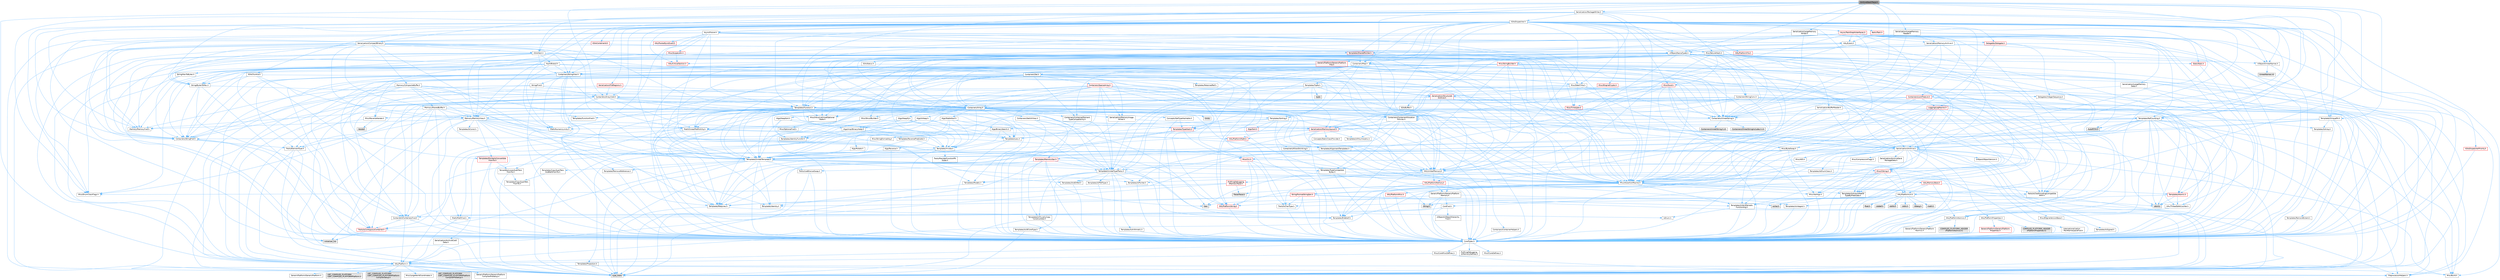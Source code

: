 digraph "ArchiveStackTrace.h"
{
 // INTERACTIVE_SVG=YES
 // LATEX_PDF_SIZE
  bgcolor="transparent";
  edge [fontname=Helvetica,fontsize=10,labelfontname=Helvetica,labelfontsize=10];
  node [fontname=Helvetica,fontsize=10,shape=box,height=0.2,width=0.4];
  Node1 [id="Node000001",label="ArchiveStackTrace.h",height=0.2,width=0.4,color="gray40", fillcolor="grey60", style="filled", fontcolor="black",tooltip=" "];
  Node1 -> Node2 [id="edge1_Node000001_Node000002",color="steelblue1",style="solid",tooltip=" "];
  Node2 [id="Node000002",label="Containers/Array.h",height=0.2,width=0.4,color="grey40", fillcolor="white", style="filled",URL="$df/dd0/Array_8h.html",tooltip=" "];
  Node2 -> Node3 [id="edge2_Node000002_Node000003",color="steelblue1",style="solid",tooltip=" "];
  Node3 [id="Node000003",label="CoreTypes.h",height=0.2,width=0.4,color="grey40", fillcolor="white", style="filled",URL="$dc/dec/CoreTypes_8h.html",tooltip=" "];
  Node3 -> Node4 [id="edge3_Node000003_Node000004",color="steelblue1",style="solid",tooltip=" "];
  Node4 [id="Node000004",label="HAL/Platform.h",height=0.2,width=0.4,color="grey40", fillcolor="white", style="filled",URL="$d9/dd0/Platform_8h.html",tooltip=" "];
  Node4 -> Node5 [id="edge4_Node000004_Node000005",color="steelblue1",style="solid",tooltip=" "];
  Node5 [id="Node000005",label="Misc/Build.h",height=0.2,width=0.4,color="grey40", fillcolor="white", style="filled",URL="$d3/dbb/Build_8h.html",tooltip=" "];
  Node4 -> Node6 [id="edge5_Node000004_Node000006",color="steelblue1",style="solid",tooltip=" "];
  Node6 [id="Node000006",label="Misc/LargeWorldCoordinates.h",height=0.2,width=0.4,color="grey40", fillcolor="white", style="filled",URL="$d2/dcb/LargeWorldCoordinates_8h.html",tooltip=" "];
  Node4 -> Node7 [id="edge6_Node000004_Node000007",color="steelblue1",style="solid",tooltip=" "];
  Node7 [id="Node000007",label="type_traits",height=0.2,width=0.4,color="grey60", fillcolor="#E0E0E0", style="filled",tooltip=" "];
  Node4 -> Node8 [id="edge7_Node000004_Node000008",color="steelblue1",style="solid",tooltip=" "];
  Node8 [id="Node000008",label="PreprocessorHelpers.h",height=0.2,width=0.4,color="grey40", fillcolor="white", style="filled",URL="$db/ddb/PreprocessorHelpers_8h.html",tooltip=" "];
  Node4 -> Node9 [id="edge8_Node000004_Node000009",color="steelblue1",style="solid",tooltip=" "];
  Node9 [id="Node000009",label="UBT_COMPILED_PLATFORM\l/UBT_COMPILED_PLATFORMPlatform\lCompilerPreSetup.h",height=0.2,width=0.4,color="grey60", fillcolor="#E0E0E0", style="filled",tooltip=" "];
  Node4 -> Node10 [id="edge9_Node000004_Node000010",color="steelblue1",style="solid",tooltip=" "];
  Node10 [id="Node000010",label="GenericPlatform/GenericPlatform\lCompilerPreSetup.h",height=0.2,width=0.4,color="grey40", fillcolor="white", style="filled",URL="$d9/dc8/GenericPlatformCompilerPreSetup_8h.html",tooltip=" "];
  Node4 -> Node11 [id="edge10_Node000004_Node000011",color="steelblue1",style="solid",tooltip=" "];
  Node11 [id="Node000011",label="GenericPlatform/GenericPlatform.h",height=0.2,width=0.4,color="grey40", fillcolor="white", style="filled",URL="$d6/d84/GenericPlatform_8h.html",tooltip=" "];
  Node4 -> Node12 [id="edge11_Node000004_Node000012",color="steelblue1",style="solid",tooltip=" "];
  Node12 [id="Node000012",label="UBT_COMPILED_PLATFORM\l/UBT_COMPILED_PLATFORMPlatform.h",height=0.2,width=0.4,color="grey60", fillcolor="#E0E0E0", style="filled",tooltip=" "];
  Node4 -> Node13 [id="edge12_Node000004_Node000013",color="steelblue1",style="solid",tooltip=" "];
  Node13 [id="Node000013",label="UBT_COMPILED_PLATFORM\l/UBT_COMPILED_PLATFORMPlatform\lCompilerSetup.h",height=0.2,width=0.4,color="grey60", fillcolor="#E0E0E0", style="filled",tooltip=" "];
  Node3 -> Node14 [id="edge13_Node000003_Node000014",color="steelblue1",style="solid",tooltip=" "];
  Node14 [id="Node000014",label="ProfilingDebugging\l/UMemoryDefines.h",height=0.2,width=0.4,color="grey40", fillcolor="white", style="filled",URL="$d2/da2/UMemoryDefines_8h.html",tooltip=" "];
  Node3 -> Node15 [id="edge14_Node000003_Node000015",color="steelblue1",style="solid",tooltip=" "];
  Node15 [id="Node000015",label="Misc/CoreMiscDefines.h",height=0.2,width=0.4,color="grey40", fillcolor="white", style="filled",URL="$da/d38/CoreMiscDefines_8h.html",tooltip=" "];
  Node15 -> Node4 [id="edge15_Node000015_Node000004",color="steelblue1",style="solid",tooltip=" "];
  Node15 -> Node8 [id="edge16_Node000015_Node000008",color="steelblue1",style="solid",tooltip=" "];
  Node3 -> Node16 [id="edge17_Node000003_Node000016",color="steelblue1",style="solid",tooltip=" "];
  Node16 [id="Node000016",label="Misc/CoreDefines.h",height=0.2,width=0.4,color="grey40", fillcolor="white", style="filled",URL="$d3/dd2/CoreDefines_8h.html",tooltip=" "];
  Node2 -> Node17 [id="edge18_Node000002_Node000017",color="steelblue1",style="solid",tooltip=" "];
  Node17 [id="Node000017",label="Misc/AssertionMacros.h",height=0.2,width=0.4,color="grey40", fillcolor="white", style="filled",URL="$d0/dfa/AssertionMacros_8h.html",tooltip=" "];
  Node17 -> Node3 [id="edge19_Node000017_Node000003",color="steelblue1",style="solid",tooltip=" "];
  Node17 -> Node4 [id="edge20_Node000017_Node000004",color="steelblue1",style="solid",tooltip=" "];
  Node17 -> Node18 [id="edge21_Node000017_Node000018",color="steelblue1",style="solid",tooltip=" "];
  Node18 [id="Node000018",label="HAL/PlatformMisc.h",height=0.2,width=0.4,color="red", fillcolor="#FFF0F0", style="filled",URL="$d0/df5/PlatformMisc_8h.html",tooltip=" "];
  Node18 -> Node3 [id="edge22_Node000018_Node000003",color="steelblue1",style="solid",tooltip=" "];
  Node17 -> Node8 [id="edge23_Node000017_Node000008",color="steelblue1",style="solid",tooltip=" "];
  Node17 -> Node54 [id="edge24_Node000017_Node000054",color="steelblue1",style="solid",tooltip=" "];
  Node54 [id="Node000054",label="Templates/EnableIf.h",height=0.2,width=0.4,color="grey40", fillcolor="white", style="filled",URL="$d7/d60/EnableIf_8h.html",tooltip=" "];
  Node54 -> Node3 [id="edge25_Node000054_Node000003",color="steelblue1",style="solid",tooltip=" "];
  Node17 -> Node55 [id="edge26_Node000017_Node000055",color="steelblue1",style="solid",tooltip=" "];
  Node55 [id="Node000055",label="Templates/IsArrayOrRefOf\lTypeByPredicate.h",height=0.2,width=0.4,color="grey40", fillcolor="white", style="filled",URL="$d6/da1/IsArrayOrRefOfTypeByPredicate_8h.html",tooltip=" "];
  Node55 -> Node3 [id="edge27_Node000055_Node000003",color="steelblue1",style="solid",tooltip=" "];
  Node17 -> Node56 [id="edge28_Node000017_Node000056",color="steelblue1",style="solid",tooltip=" "];
  Node56 [id="Node000056",label="Templates/IsValidVariadic\lFunctionArg.h",height=0.2,width=0.4,color="grey40", fillcolor="white", style="filled",URL="$d0/dc8/IsValidVariadicFunctionArg_8h.html",tooltip=" "];
  Node56 -> Node3 [id="edge29_Node000056_Node000003",color="steelblue1",style="solid",tooltip=" "];
  Node56 -> Node57 [id="edge30_Node000056_Node000057",color="steelblue1",style="solid",tooltip=" "];
  Node57 [id="Node000057",label="IsEnum.h",height=0.2,width=0.4,color="grey40", fillcolor="white", style="filled",URL="$d4/de5/IsEnum_8h.html",tooltip=" "];
  Node56 -> Node7 [id="edge31_Node000056_Node000007",color="steelblue1",style="solid",tooltip=" "];
  Node17 -> Node58 [id="edge32_Node000017_Node000058",color="steelblue1",style="solid",tooltip=" "];
  Node58 [id="Node000058",label="Traits/IsCharEncodingCompatible\lWith.h",height=0.2,width=0.4,color="grey40", fillcolor="white", style="filled",URL="$df/dd1/IsCharEncodingCompatibleWith_8h.html",tooltip=" "];
  Node58 -> Node7 [id="edge33_Node000058_Node000007",color="steelblue1",style="solid",tooltip=" "];
  Node58 -> Node59 [id="edge34_Node000058_Node000059",color="steelblue1",style="solid",tooltip=" "];
  Node59 [id="Node000059",label="Traits/IsCharType.h",height=0.2,width=0.4,color="grey40", fillcolor="white", style="filled",URL="$db/d51/IsCharType_8h.html",tooltip=" "];
  Node59 -> Node3 [id="edge35_Node000059_Node000003",color="steelblue1",style="solid",tooltip=" "];
  Node17 -> Node60 [id="edge36_Node000017_Node000060",color="steelblue1",style="solid",tooltip=" "];
  Node60 [id="Node000060",label="Misc/VarArgs.h",height=0.2,width=0.4,color="grey40", fillcolor="white", style="filled",URL="$d5/d6f/VarArgs_8h.html",tooltip=" "];
  Node60 -> Node3 [id="edge37_Node000060_Node000003",color="steelblue1",style="solid",tooltip=" "];
  Node17 -> Node61 [id="edge38_Node000017_Node000061",color="steelblue1",style="solid",tooltip=" "];
  Node61 [id="Node000061",label="String/FormatStringSan.h",height=0.2,width=0.4,color="red", fillcolor="#FFF0F0", style="filled",URL="$d3/d8b/FormatStringSan_8h.html",tooltip=" "];
  Node61 -> Node7 [id="edge39_Node000061_Node000007",color="steelblue1",style="solid",tooltip=" "];
  Node61 -> Node3 [id="edge40_Node000061_Node000003",color="steelblue1",style="solid",tooltip=" "];
  Node61 -> Node62 [id="edge41_Node000061_Node000062",color="steelblue1",style="solid",tooltip=" "];
  Node62 [id="Node000062",label="Templates/Requires.h",height=0.2,width=0.4,color="grey40", fillcolor="white", style="filled",URL="$dc/d96/Requires_8h.html",tooltip=" "];
  Node62 -> Node54 [id="edge42_Node000062_Node000054",color="steelblue1",style="solid",tooltip=" "];
  Node62 -> Node7 [id="edge43_Node000062_Node000007",color="steelblue1",style="solid",tooltip=" "];
  Node61 -> Node63 [id="edge44_Node000061_Node000063",color="steelblue1",style="solid",tooltip=" "];
  Node63 [id="Node000063",label="Templates/Identity.h",height=0.2,width=0.4,color="grey40", fillcolor="white", style="filled",URL="$d0/dd5/Identity_8h.html",tooltip=" "];
  Node61 -> Node56 [id="edge45_Node000061_Node000056",color="steelblue1",style="solid",tooltip=" "];
  Node61 -> Node59 [id="edge46_Node000061_Node000059",color="steelblue1",style="solid",tooltip=" "];
  Node61 -> Node26 [id="edge47_Node000061_Node000026",color="steelblue1",style="solid",tooltip=" "];
  Node26 [id="Node000026",label="Containers/ContainersFwd.h",height=0.2,width=0.4,color="grey40", fillcolor="white", style="filled",URL="$d4/d0a/ContainersFwd_8h.html",tooltip=" "];
  Node26 -> Node4 [id="edge48_Node000026_Node000004",color="steelblue1",style="solid",tooltip=" "];
  Node26 -> Node3 [id="edge49_Node000026_Node000003",color="steelblue1",style="solid",tooltip=" "];
  Node26 -> Node23 [id="edge50_Node000026_Node000023",color="steelblue1",style="solid",tooltip=" "];
  Node23 [id="Node000023",label="Traits/IsContiguousContainer.h",height=0.2,width=0.4,color="red", fillcolor="#FFF0F0", style="filled",URL="$d5/d3c/IsContiguousContainer_8h.html",tooltip=" "];
  Node23 -> Node3 [id="edge51_Node000023_Node000003",color="steelblue1",style="solid",tooltip=" "];
  Node23 -> Node22 [id="edge52_Node000023_Node000022",color="steelblue1",style="solid",tooltip=" "];
  Node22 [id="Node000022",label="initializer_list",height=0.2,width=0.4,color="grey60", fillcolor="#E0E0E0", style="filled",tooltip=" "];
  Node17 -> Node67 [id="edge53_Node000017_Node000067",color="steelblue1",style="solid",tooltip=" "];
  Node67 [id="Node000067",label="atomic",height=0.2,width=0.4,color="grey60", fillcolor="#E0E0E0", style="filled",tooltip=" "];
  Node2 -> Node68 [id="edge54_Node000002_Node000068",color="steelblue1",style="solid",tooltip=" "];
  Node68 [id="Node000068",label="Misc/IntrusiveUnsetOptional\lState.h",height=0.2,width=0.4,color="grey40", fillcolor="white", style="filled",URL="$d2/d0a/IntrusiveUnsetOptionalState_8h.html",tooltip=" "];
  Node68 -> Node69 [id="edge55_Node000068_Node000069",color="steelblue1",style="solid",tooltip=" "];
  Node69 [id="Node000069",label="Misc/OptionalFwd.h",height=0.2,width=0.4,color="grey40", fillcolor="white", style="filled",URL="$dc/d50/OptionalFwd_8h.html",tooltip=" "];
  Node2 -> Node70 [id="edge56_Node000002_Node000070",color="steelblue1",style="solid",tooltip=" "];
  Node70 [id="Node000070",label="Misc/ReverseIterate.h",height=0.2,width=0.4,color="grey40", fillcolor="white", style="filled",URL="$db/de3/ReverseIterate_8h.html",tooltip=" "];
  Node70 -> Node4 [id="edge57_Node000070_Node000004",color="steelblue1",style="solid",tooltip=" "];
  Node70 -> Node71 [id="edge58_Node000070_Node000071",color="steelblue1",style="solid",tooltip=" "];
  Node71 [id="Node000071",label="iterator",height=0.2,width=0.4,color="grey60", fillcolor="#E0E0E0", style="filled",tooltip=" "];
  Node2 -> Node72 [id="edge59_Node000002_Node000072",color="steelblue1",style="solid",tooltip=" "];
  Node72 [id="Node000072",label="HAL/UnrealMemory.h",height=0.2,width=0.4,color="grey40", fillcolor="white", style="filled",URL="$d9/d96/UnrealMemory_8h.html",tooltip=" "];
  Node72 -> Node3 [id="edge60_Node000072_Node000003",color="steelblue1",style="solid",tooltip=" "];
  Node72 -> Node73 [id="edge61_Node000072_Node000073",color="steelblue1",style="solid",tooltip=" "];
  Node73 [id="Node000073",label="GenericPlatform/GenericPlatform\lMemory.h",height=0.2,width=0.4,color="grey40", fillcolor="white", style="filled",URL="$dd/d22/GenericPlatformMemory_8h.html",tooltip=" "];
  Node73 -> Node25 [id="edge62_Node000073_Node000025",color="steelblue1",style="solid",tooltip=" "];
  Node25 [id="Node000025",label="CoreFwd.h",height=0.2,width=0.4,color="grey40", fillcolor="white", style="filled",URL="$d1/d1e/CoreFwd_8h.html",tooltip=" "];
  Node25 -> Node3 [id="edge63_Node000025_Node000003",color="steelblue1",style="solid",tooltip=" "];
  Node25 -> Node26 [id="edge64_Node000025_Node000026",color="steelblue1",style="solid",tooltip=" "];
  Node25 -> Node27 [id="edge65_Node000025_Node000027",color="steelblue1",style="solid",tooltip=" "];
  Node27 [id="Node000027",label="Math/MathFwd.h",height=0.2,width=0.4,color="grey40", fillcolor="white", style="filled",URL="$d2/d10/MathFwd_8h.html",tooltip=" "];
  Node27 -> Node4 [id="edge66_Node000027_Node000004",color="steelblue1",style="solid",tooltip=" "];
  Node25 -> Node28 [id="edge67_Node000025_Node000028",color="steelblue1",style="solid",tooltip=" "];
  Node28 [id="Node000028",label="UObject/UObjectHierarchy\lFwd.h",height=0.2,width=0.4,color="grey40", fillcolor="white", style="filled",URL="$d3/d13/UObjectHierarchyFwd_8h.html",tooltip=" "];
  Node73 -> Node3 [id="edge68_Node000073_Node000003",color="steelblue1",style="solid",tooltip=" "];
  Node73 -> Node74 [id="edge69_Node000073_Node000074",color="steelblue1",style="solid",tooltip=" "];
  Node74 [id="Node000074",label="HAL/PlatformString.h",height=0.2,width=0.4,color="red", fillcolor="#FFF0F0", style="filled",URL="$db/db5/PlatformString_8h.html",tooltip=" "];
  Node74 -> Node3 [id="edge70_Node000074_Node000003",color="steelblue1",style="solid",tooltip=" "];
  Node73 -> Node39 [id="edge71_Node000073_Node000039",color="steelblue1",style="solid",tooltip=" "];
  Node39 [id="Node000039",label="string.h",height=0.2,width=0.4,color="grey60", fillcolor="#E0E0E0", style="filled",tooltip=" "];
  Node73 -> Node32 [id="edge72_Node000073_Node000032",color="steelblue1",style="solid",tooltip=" "];
  Node32 [id="Node000032",label="wchar.h",height=0.2,width=0.4,color="grey60", fillcolor="#E0E0E0", style="filled",tooltip=" "];
  Node72 -> Node76 [id="edge73_Node000072_Node000076",color="steelblue1",style="solid",tooltip=" "];
  Node76 [id="Node000076",label="HAL/MemoryBase.h",height=0.2,width=0.4,color="red", fillcolor="#FFF0F0", style="filled",URL="$d6/d9f/MemoryBase_8h.html",tooltip=" "];
  Node76 -> Node3 [id="edge74_Node000076_Node000003",color="steelblue1",style="solid",tooltip=" "];
  Node76 -> Node47 [id="edge75_Node000076_Node000047",color="steelblue1",style="solid",tooltip=" "];
  Node47 [id="Node000047",label="HAL/PlatformAtomics.h",height=0.2,width=0.4,color="grey40", fillcolor="white", style="filled",URL="$d3/d36/PlatformAtomics_8h.html",tooltip=" "];
  Node47 -> Node3 [id="edge76_Node000047_Node000003",color="steelblue1",style="solid",tooltip=" "];
  Node47 -> Node48 [id="edge77_Node000047_Node000048",color="steelblue1",style="solid",tooltip=" "];
  Node48 [id="Node000048",label="GenericPlatform/GenericPlatform\lAtomics.h",height=0.2,width=0.4,color="grey40", fillcolor="white", style="filled",URL="$da/d72/GenericPlatformAtomics_8h.html",tooltip=" "];
  Node48 -> Node3 [id="edge78_Node000048_Node000003",color="steelblue1",style="solid",tooltip=" "];
  Node47 -> Node49 [id="edge79_Node000047_Node000049",color="steelblue1",style="solid",tooltip=" "];
  Node49 [id="Node000049",label="COMPILED_PLATFORM_HEADER\l(PlatformAtomics.h)",height=0.2,width=0.4,color="grey60", fillcolor="#E0E0E0", style="filled",tooltip=" "];
  Node76 -> Node30 [id="edge80_Node000076_Node000030",color="steelblue1",style="solid",tooltip=" "];
  Node30 [id="Node000030",label="HAL/PlatformCrt.h",height=0.2,width=0.4,color="grey40", fillcolor="white", style="filled",URL="$d8/d75/PlatformCrt_8h.html",tooltip=" "];
  Node30 -> Node31 [id="edge81_Node000030_Node000031",color="steelblue1",style="solid",tooltip=" "];
  Node31 [id="Node000031",label="new",height=0.2,width=0.4,color="grey60", fillcolor="#E0E0E0", style="filled",tooltip=" "];
  Node30 -> Node32 [id="edge82_Node000030_Node000032",color="steelblue1",style="solid",tooltip=" "];
  Node30 -> Node33 [id="edge83_Node000030_Node000033",color="steelblue1",style="solid",tooltip=" "];
  Node33 [id="Node000033",label="stddef.h",height=0.2,width=0.4,color="grey60", fillcolor="#E0E0E0", style="filled",tooltip=" "];
  Node30 -> Node34 [id="edge84_Node000030_Node000034",color="steelblue1",style="solid",tooltip=" "];
  Node34 [id="Node000034",label="stdlib.h",height=0.2,width=0.4,color="grey60", fillcolor="#E0E0E0", style="filled",tooltip=" "];
  Node30 -> Node35 [id="edge85_Node000030_Node000035",color="steelblue1",style="solid",tooltip=" "];
  Node35 [id="Node000035",label="stdio.h",height=0.2,width=0.4,color="grey60", fillcolor="#E0E0E0", style="filled",tooltip=" "];
  Node30 -> Node36 [id="edge86_Node000030_Node000036",color="steelblue1",style="solid",tooltip=" "];
  Node36 [id="Node000036",label="stdarg.h",height=0.2,width=0.4,color="grey60", fillcolor="#E0E0E0", style="filled",tooltip=" "];
  Node30 -> Node37 [id="edge87_Node000030_Node000037",color="steelblue1",style="solid",tooltip=" "];
  Node37 [id="Node000037",label="math.h",height=0.2,width=0.4,color="grey60", fillcolor="#E0E0E0", style="filled",tooltip=" "];
  Node30 -> Node38 [id="edge88_Node000030_Node000038",color="steelblue1",style="solid",tooltip=" "];
  Node38 [id="Node000038",label="float.h",height=0.2,width=0.4,color="grey60", fillcolor="#E0E0E0", style="filled",tooltip=" "];
  Node30 -> Node39 [id="edge89_Node000030_Node000039",color="steelblue1",style="solid",tooltip=" "];
  Node76 -> Node80 [id="edge90_Node000076_Node000080",color="steelblue1",style="solid",tooltip=" "];
  Node80 [id="Node000080",label="Templates/Atomic.h",height=0.2,width=0.4,color="red", fillcolor="#FFF0F0", style="filled",URL="$d3/d91/Atomic_8h.html",tooltip=" "];
  Node80 -> Node81 [id="edge91_Node000080_Node000081",color="steelblue1",style="solid",tooltip=" "];
  Node81 [id="Node000081",label="HAL/ThreadSafeCounter.h",height=0.2,width=0.4,color="grey40", fillcolor="white", style="filled",URL="$dc/dc9/ThreadSafeCounter_8h.html",tooltip=" "];
  Node81 -> Node3 [id="edge92_Node000081_Node000003",color="steelblue1",style="solid",tooltip=" "];
  Node81 -> Node47 [id="edge93_Node000081_Node000047",color="steelblue1",style="solid",tooltip=" "];
  Node80 -> Node83 [id="edge94_Node000080_Node000083",color="steelblue1",style="solid",tooltip=" "];
  Node83 [id="Node000083",label="Templates/IsIntegral.h",height=0.2,width=0.4,color="grey40", fillcolor="white", style="filled",URL="$da/d64/IsIntegral_8h.html",tooltip=" "];
  Node83 -> Node3 [id="edge95_Node000083_Node000003",color="steelblue1",style="solid",tooltip=" "];
  Node80 -> Node67 [id="edge96_Node000080_Node000067",color="steelblue1",style="solid",tooltip=" "];
  Node72 -> Node89 [id="edge97_Node000072_Node000089",color="steelblue1",style="solid",tooltip=" "];
  Node89 [id="Node000089",label="HAL/PlatformMemory.h",height=0.2,width=0.4,color="red", fillcolor="#FFF0F0", style="filled",URL="$de/d68/PlatformMemory_8h.html",tooltip=" "];
  Node89 -> Node3 [id="edge98_Node000089_Node000003",color="steelblue1",style="solid",tooltip=" "];
  Node89 -> Node73 [id="edge99_Node000089_Node000073",color="steelblue1",style="solid",tooltip=" "];
  Node72 -> Node91 [id="edge100_Node000072_Node000091",color="steelblue1",style="solid",tooltip=" "];
  Node91 [id="Node000091",label="ProfilingDebugging\l/MemoryTrace.h",height=0.2,width=0.4,color="red", fillcolor="#FFF0F0", style="filled",URL="$da/dd7/MemoryTrace_8h.html",tooltip=" "];
  Node91 -> Node4 [id="edge101_Node000091_Node000004",color="steelblue1",style="solid",tooltip=" "];
  Node91 -> Node42 [id="edge102_Node000091_Node000042",color="steelblue1",style="solid",tooltip=" "];
  Node42 [id="Node000042",label="Misc/EnumClassFlags.h",height=0.2,width=0.4,color="grey40", fillcolor="white", style="filled",URL="$d8/de7/EnumClassFlags_8h.html",tooltip=" "];
  Node91 -> Node53 [id="edge103_Node000091_Node000053",color="steelblue1",style="solid",tooltip=" "];
  Node53 [id="Node000053",label="Trace/Trace.h",height=0.2,width=0.4,color="grey60", fillcolor="#E0E0E0", style="filled",tooltip=" "];
  Node72 -> Node92 [id="edge104_Node000072_Node000092",color="steelblue1",style="solid",tooltip=" "];
  Node92 [id="Node000092",label="Templates/IsPointer.h",height=0.2,width=0.4,color="grey40", fillcolor="white", style="filled",URL="$d7/d05/IsPointer_8h.html",tooltip=" "];
  Node92 -> Node3 [id="edge105_Node000092_Node000003",color="steelblue1",style="solid",tooltip=" "];
  Node2 -> Node93 [id="edge106_Node000002_Node000093",color="steelblue1",style="solid",tooltip=" "];
  Node93 [id="Node000093",label="Templates/UnrealTypeTraits.h",height=0.2,width=0.4,color="grey40", fillcolor="white", style="filled",URL="$d2/d2d/UnrealTypeTraits_8h.html",tooltip=" "];
  Node93 -> Node3 [id="edge107_Node000093_Node000003",color="steelblue1",style="solid",tooltip=" "];
  Node93 -> Node92 [id="edge108_Node000093_Node000092",color="steelblue1",style="solid",tooltip=" "];
  Node93 -> Node17 [id="edge109_Node000093_Node000017",color="steelblue1",style="solid",tooltip=" "];
  Node93 -> Node85 [id="edge110_Node000093_Node000085",color="steelblue1",style="solid",tooltip=" "];
  Node85 [id="Node000085",label="Templates/AndOrNot.h",height=0.2,width=0.4,color="grey40", fillcolor="white", style="filled",URL="$db/d0a/AndOrNot_8h.html",tooltip=" "];
  Node85 -> Node3 [id="edge111_Node000085_Node000003",color="steelblue1",style="solid",tooltip=" "];
  Node93 -> Node54 [id="edge112_Node000093_Node000054",color="steelblue1",style="solid",tooltip=" "];
  Node93 -> Node94 [id="edge113_Node000093_Node000094",color="steelblue1",style="solid",tooltip=" "];
  Node94 [id="Node000094",label="Templates/IsArithmetic.h",height=0.2,width=0.4,color="grey40", fillcolor="white", style="filled",URL="$d2/d5d/IsArithmetic_8h.html",tooltip=" "];
  Node94 -> Node3 [id="edge114_Node000094_Node000003",color="steelblue1",style="solid",tooltip=" "];
  Node93 -> Node57 [id="edge115_Node000093_Node000057",color="steelblue1",style="solid",tooltip=" "];
  Node93 -> Node95 [id="edge116_Node000093_Node000095",color="steelblue1",style="solid",tooltip=" "];
  Node95 [id="Node000095",label="Templates/Models.h",height=0.2,width=0.4,color="grey40", fillcolor="white", style="filled",URL="$d3/d0c/Models_8h.html",tooltip=" "];
  Node95 -> Node63 [id="edge117_Node000095_Node000063",color="steelblue1",style="solid",tooltip=" "];
  Node93 -> Node96 [id="edge118_Node000093_Node000096",color="steelblue1",style="solid",tooltip=" "];
  Node96 [id="Node000096",label="Templates/IsPODType.h",height=0.2,width=0.4,color="grey40", fillcolor="white", style="filled",URL="$d7/db1/IsPODType_8h.html",tooltip=" "];
  Node96 -> Node3 [id="edge119_Node000096_Node000003",color="steelblue1",style="solid",tooltip=" "];
  Node93 -> Node97 [id="edge120_Node000093_Node000097",color="steelblue1",style="solid",tooltip=" "];
  Node97 [id="Node000097",label="Templates/IsUECoreType.h",height=0.2,width=0.4,color="grey40", fillcolor="white", style="filled",URL="$d1/db8/IsUECoreType_8h.html",tooltip=" "];
  Node97 -> Node3 [id="edge121_Node000097_Node000003",color="steelblue1",style="solid",tooltip=" "];
  Node97 -> Node7 [id="edge122_Node000097_Node000007",color="steelblue1",style="solid",tooltip=" "];
  Node93 -> Node86 [id="edge123_Node000093_Node000086",color="steelblue1",style="solid",tooltip=" "];
  Node86 [id="Node000086",label="Templates/IsTriviallyCopy\lConstructible.h",height=0.2,width=0.4,color="grey40", fillcolor="white", style="filled",URL="$d3/d78/IsTriviallyCopyConstructible_8h.html",tooltip=" "];
  Node86 -> Node3 [id="edge124_Node000086_Node000003",color="steelblue1",style="solid",tooltip=" "];
  Node86 -> Node7 [id="edge125_Node000086_Node000007",color="steelblue1",style="solid",tooltip=" "];
  Node2 -> Node98 [id="edge126_Node000002_Node000098",color="steelblue1",style="solid",tooltip=" "];
  Node98 [id="Node000098",label="Templates/UnrealTemplate.h",height=0.2,width=0.4,color="grey40", fillcolor="white", style="filled",URL="$d4/d24/UnrealTemplate_8h.html",tooltip=" "];
  Node98 -> Node3 [id="edge127_Node000098_Node000003",color="steelblue1",style="solid",tooltip=" "];
  Node98 -> Node92 [id="edge128_Node000098_Node000092",color="steelblue1",style="solid",tooltip=" "];
  Node98 -> Node72 [id="edge129_Node000098_Node000072",color="steelblue1",style="solid",tooltip=" "];
  Node98 -> Node99 [id="edge130_Node000098_Node000099",color="steelblue1",style="solid",tooltip=" "];
  Node99 [id="Node000099",label="Templates/CopyQualifiers\lAndRefsFromTo.h",height=0.2,width=0.4,color="grey40", fillcolor="white", style="filled",URL="$d3/db3/CopyQualifiersAndRefsFromTo_8h.html",tooltip=" "];
  Node99 -> Node100 [id="edge131_Node000099_Node000100",color="steelblue1",style="solid",tooltip=" "];
  Node100 [id="Node000100",label="Templates/CopyQualifiers\lFromTo.h",height=0.2,width=0.4,color="grey40", fillcolor="white", style="filled",URL="$d5/db4/CopyQualifiersFromTo_8h.html",tooltip=" "];
  Node98 -> Node93 [id="edge132_Node000098_Node000093",color="steelblue1",style="solid",tooltip=" "];
  Node98 -> Node101 [id="edge133_Node000098_Node000101",color="steelblue1",style="solid",tooltip=" "];
  Node101 [id="Node000101",label="Templates/RemoveReference.h",height=0.2,width=0.4,color="grey40", fillcolor="white", style="filled",URL="$da/dbe/RemoveReference_8h.html",tooltip=" "];
  Node101 -> Node3 [id="edge134_Node000101_Node000003",color="steelblue1",style="solid",tooltip=" "];
  Node98 -> Node62 [id="edge135_Node000098_Node000062",color="steelblue1",style="solid",tooltip=" "];
  Node98 -> Node102 [id="edge136_Node000098_Node000102",color="steelblue1",style="solid",tooltip=" "];
  Node102 [id="Node000102",label="Templates/TypeCompatible\lBytes.h",height=0.2,width=0.4,color="grey40", fillcolor="white", style="filled",URL="$df/d0a/TypeCompatibleBytes_8h.html",tooltip=" "];
  Node102 -> Node3 [id="edge137_Node000102_Node000003",color="steelblue1",style="solid",tooltip=" "];
  Node102 -> Node39 [id="edge138_Node000102_Node000039",color="steelblue1",style="solid",tooltip=" "];
  Node102 -> Node31 [id="edge139_Node000102_Node000031",color="steelblue1",style="solid",tooltip=" "];
  Node102 -> Node7 [id="edge140_Node000102_Node000007",color="steelblue1",style="solid",tooltip=" "];
  Node98 -> Node63 [id="edge141_Node000098_Node000063",color="steelblue1",style="solid",tooltip=" "];
  Node98 -> Node23 [id="edge142_Node000098_Node000023",color="steelblue1",style="solid",tooltip=" "];
  Node98 -> Node103 [id="edge143_Node000098_Node000103",color="steelblue1",style="solid",tooltip=" "];
  Node103 [id="Node000103",label="Traits/UseBitwiseSwap.h",height=0.2,width=0.4,color="grey40", fillcolor="white", style="filled",URL="$db/df3/UseBitwiseSwap_8h.html",tooltip=" "];
  Node103 -> Node3 [id="edge144_Node000103_Node000003",color="steelblue1",style="solid",tooltip=" "];
  Node103 -> Node7 [id="edge145_Node000103_Node000007",color="steelblue1",style="solid",tooltip=" "];
  Node98 -> Node7 [id="edge146_Node000098_Node000007",color="steelblue1",style="solid",tooltip=" "];
  Node2 -> Node104 [id="edge147_Node000002_Node000104",color="steelblue1",style="solid",tooltip=" "];
  Node104 [id="Node000104",label="Containers/AllowShrinking.h",height=0.2,width=0.4,color="grey40", fillcolor="white", style="filled",URL="$d7/d1a/AllowShrinking_8h.html",tooltip=" "];
  Node104 -> Node3 [id="edge148_Node000104_Node000003",color="steelblue1",style="solid",tooltip=" "];
  Node2 -> Node105 [id="edge149_Node000002_Node000105",color="steelblue1",style="solid",tooltip=" "];
  Node105 [id="Node000105",label="Containers/ContainerAllocation\lPolicies.h",height=0.2,width=0.4,color="grey40", fillcolor="white", style="filled",URL="$d7/dff/ContainerAllocationPolicies_8h.html",tooltip=" "];
  Node105 -> Node3 [id="edge150_Node000105_Node000003",color="steelblue1",style="solid",tooltip=" "];
  Node105 -> Node106 [id="edge151_Node000105_Node000106",color="steelblue1",style="solid",tooltip=" "];
  Node106 [id="Node000106",label="Containers/ContainerHelpers.h",height=0.2,width=0.4,color="grey40", fillcolor="white", style="filled",URL="$d7/d33/ContainerHelpers_8h.html",tooltip=" "];
  Node106 -> Node3 [id="edge152_Node000106_Node000003",color="steelblue1",style="solid",tooltip=" "];
  Node105 -> Node105 [id="edge153_Node000105_Node000105",color="steelblue1",style="solid",tooltip=" "];
  Node105 -> Node107 [id="edge154_Node000105_Node000107",color="steelblue1",style="solid",tooltip=" "];
  Node107 [id="Node000107",label="HAL/PlatformMath.h",height=0.2,width=0.4,color="red", fillcolor="#FFF0F0", style="filled",URL="$dc/d53/PlatformMath_8h.html",tooltip=" "];
  Node107 -> Node3 [id="edge155_Node000107_Node000003",color="steelblue1",style="solid",tooltip=" "];
  Node105 -> Node72 [id="edge156_Node000105_Node000072",color="steelblue1",style="solid",tooltip=" "];
  Node105 -> Node40 [id="edge157_Node000105_Node000040",color="steelblue1",style="solid",tooltip=" "];
  Node40 [id="Node000040",label="Math/NumericLimits.h",height=0.2,width=0.4,color="grey40", fillcolor="white", style="filled",URL="$df/d1b/NumericLimits_8h.html",tooltip=" "];
  Node40 -> Node3 [id="edge158_Node000040_Node000003",color="steelblue1",style="solid",tooltip=" "];
  Node105 -> Node17 [id="edge159_Node000105_Node000017",color="steelblue1",style="solid",tooltip=" "];
  Node105 -> Node115 [id="edge160_Node000105_Node000115",color="steelblue1",style="solid",tooltip=" "];
  Node115 [id="Node000115",label="Templates/IsPolymorphic.h",height=0.2,width=0.4,color="grey40", fillcolor="white", style="filled",URL="$dc/d20/IsPolymorphic_8h.html",tooltip=" "];
  Node105 -> Node116 [id="edge161_Node000105_Node000116",color="steelblue1",style="solid",tooltip=" "];
  Node116 [id="Node000116",label="Templates/MemoryOps.h",height=0.2,width=0.4,color="red", fillcolor="#FFF0F0", style="filled",URL="$db/dea/MemoryOps_8h.html",tooltip=" "];
  Node116 -> Node3 [id="edge162_Node000116_Node000003",color="steelblue1",style="solid",tooltip=" "];
  Node116 -> Node72 [id="edge163_Node000116_Node000072",color="steelblue1",style="solid",tooltip=" "];
  Node116 -> Node86 [id="edge164_Node000116_Node000086",color="steelblue1",style="solid",tooltip=" "];
  Node116 -> Node62 [id="edge165_Node000116_Node000062",color="steelblue1",style="solid",tooltip=" "];
  Node116 -> Node93 [id="edge166_Node000116_Node000093",color="steelblue1",style="solid",tooltip=" "];
  Node116 -> Node103 [id="edge167_Node000116_Node000103",color="steelblue1",style="solid",tooltip=" "];
  Node116 -> Node31 [id="edge168_Node000116_Node000031",color="steelblue1",style="solid",tooltip=" "];
  Node116 -> Node7 [id="edge169_Node000116_Node000007",color="steelblue1",style="solid",tooltip=" "];
  Node105 -> Node102 [id="edge170_Node000105_Node000102",color="steelblue1",style="solid",tooltip=" "];
  Node105 -> Node7 [id="edge171_Node000105_Node000007",color="steelblue1",style="solid",tooltip=" "];
  Node2 -> Node117 [id="edge172_Node000002_Node000117",color="steelblue1",style="solid",tooltip=" "];
  Node117 [id="Node000117",label="Containers/ContainerElement\lTypeCompatibility.h",height=0.2,width=0.4,color="grey40", fillcolor="white", style="filled",URL="$df/ddf/ContainerElementTypeCompatibility_8h.html",tooltip=" "];
  Node117 -> Node3 [id="edge173_Node000117_Node000003",color="steelblue1",style="solid",tooltip=" "];
  Node117 -> Node93 [id="edge174_Node000117_Node000093",color="steelblue1",style="solid",tooltip=" "];
  Node2 -> Node118 [id="edge175_Node000002_Node000118",color="steelblue1",style="solid",tooltip=" "];
  Node118 [id="Node000118",label="Serialization/Archive.h",height=0.2,width=0.4,color="grey40", fillcolor="white", style="filled",URL="$d7/d3b/Archive_8h.html",tooltip=" "];
  Node118 -> Node25 [id="edge176_Node000118_Node000025",color="steelblue1",style="solid",tooltip=" "];
  Node118 -> Node3 [id="edge177_Node000118_Node000003",color="steelblue1",style="solid",tooltip=" "];
  Node118 -> Node119 [id="edge178_Node000118_Node000119",color="steelblue1",style="solid",tooltip=" "];
  Node119 [id="Node000119",label="HAL/PlatformProperties.h",height=0.2,width=0.4,color="grey40", fillcolor="white", style="filled",URL="$d9/db0/PlatformProperties_8h.html",tooltip=" "];
  Node119 -> Node3 [id="edge179_Node000119_Node000003",color="steelblue1",style="solid",tooltip=" "];
  Node119 -> Node120 [id="edge180_Node000119_Node000120",color="steelblue1",style="solid",tooltip=" "];
  Node120 [id="Node000120",label="GenericPlatform/GenericPlatform\lProperties.h",height=0.2,width=0.4,color="red", fillcolor="#FFF0F0", style="filled",URL="$d2/dcd/GenericPlatformProperties_8h.html",tooltip=" "];
  Node120 -> Node3 [id="edge181_Node000120_Node000003",color="steelblue1",style="solid",tooltip=" "];
  Node119 -> Node121 [id="edge182_Node000119_Node000121",color="steelblue1",style="solid",tooltip=" "];
  Node121 [id="Node000121",label="COMPILED_PLATFORM_HEADER\l(PlatformProperties.h)",height=0.2,width=0.4,color="grey60", fillcolor="#E0E0E0", style="filled",tooltip=" "];
  Node118 -> Node122 [id="edge183_Node000118_Node000122",color="steelblue1",style="solid",tooltip=" "];
  Node122 [id="Node000122",label="Internationalization\l/TextNamespaceFwd.h",height=0.2,width=0.4,color="grey40", fillcolor="white", style="filled",URL="$d8/d97/TextNamespaceFwd_8h.html",tooltip=" "];
  Node122 -> Node3 [id="edge184_Node000122_Node000003",color="steelblue1",style="solid",tooltip=" "];
  Node118 -> Node27 [id="edge185_Node000118_Node000027",color="steelblue1",style="solid",tooltip=" "];
  Node118 -> Node17 [id="edge186_Node000118_Node000017",color="steelblue1",style="solid",tooltip=" "];
  Node118 -> Node5 [id="edge187_Node000118_Node000005",color="steelblue1",style="solid",tooltip=" "];
  Node118 -> Node41 [id="edge188_Node000118_Node000041",color="steelblue1",style="solid",tooltip=" "];
  Node41 [id="Node000041",label="Misc/CompressionFlags.h",height=0.2,width=0.4,color="grey40", fillcolor="white", style="filled",URL="$d9/d76/CompressionFlags_8h.html",tooltip=" "];
  Node118 -> Node123 [id="edge189_Node000118_Node000123",color="steelblue1",style="solid",tooltip=" "];
  Node123 [id="Node000123",label="Misc/EngineVersionBase.h",height=0.2,width=0.4,color="grey40", fillcolor="white", style="filled",URL="$d5/d2b/EngineVersionBase_8h.html",tooltip=" "];
  Node123 -> Node3 [id="edge190_Node000123_Node000003",color="steelblue1",style="solid",tooltip=" "];
  Node118 -> Node60 [id="edge191_Node000118_Node000060",color="steelblue1",style="solid",tooltip=" "];
  Node118 -> Node124 [id="edge192_Node000118_Node000124",color="steelblue1",style="solid",tooltip=" "];
  Node124 [id="Node000124",label="Serialization/ArchiveCook\lData.h",height=0.2,width=0.4,color="grey40", fillcolor="white", style="filled",URL="$dc/db6/ArchiveCookData_8h.html",tooltip=" "];
  Node124 -> Node4 [id="edge193_Node000124_Node000004",color="steelblue1",style="solid",tooltip=" "];
  Node118 -> Node125 [id="edge194_Node000118_Node000125",color="steelblue1",style="solid",tooltip=" "];
  Node125 [id="Node000125",label="Serialization/ArchiveSave\lPackageData.h",height=0.2,width=0.4,color="grey40", fillcolor="white", style="filled",URL="$d1/d37/ArchiveSavePackageData_8h.html",tooltip=" "];
  Node118 -> Node54 [id="edge195_Node000118_Node000054",color="steelblue1",style="solid",tooltip=" "];
  Node118 -> Node55 [id="edge196_Node000118_Node000055",color="steelblue1",style="solid",tooltip=" "];
  Node118 -> Node126 [id="edge197_Node000118_Node000126",color="steelblue1",style="solid",tooltip=" "];
  Node126 [id="Node000126",label="Templates/IsEnumClass.h",height=0.2,width=0.4,color="grey40", fillcolor="white", style="filled",URL="$d7/d15/IsEnumClass_8h.html",tooltip=" "];
  Node126 -> Node3 [id="edge198_Node000126_Node000003",color="steelblue1",style="solid",tooltip=" "];
  Node126 -> Node85 [id="edge199_Node000126_Node000085",color="steelblue1",style="solid",tooltip=" "];
  Node118 -> Node112 [id="edge200_Node000118_Node000112",color="steelblue1",style="solid",tooltip=" "];
  Node112 [id="Node000112",label="Templates/IsSigned.h",height=0.2,width=0.4,color="grey40", fillcolor="white", style="filled",URL="$d8/dd8/IsSigned_8h.html",tooltip=" "];
  Node112 -> Node3 [id="edge201_Node000112_Node000003",color="steelblue1",style="solid",tooltip=" "];
  Node118 -> Node56 [id="edge202_Node000118_Node000056",color="steelblue1",style="solid",tooltip=" "];
  Node118 -> Node98 [id="edge203_Node000118_Node000098",color="steelblue1",style="solid",tooltip=" "];
  Node118 -> Node58 [id="edge204_Node000118_Node000058",color="steelblue1",style="solid",tooltip=" "];
  Node118 -> Node127 [id="edge205_Node000118_Node000127",color="steelblue1",style="solid",tooltip=" "];
  Node127 [id="Node000127",label="UObject/ObjectVersion.h",height=0.2,width=0.4,color="grey40", fillcolor="white", style="filled",URL="$da/d63/ObjectVersion_8h.html",tooltip=" "];
  Node127 -> Node3 [id="edge206_Node000127_Node000003",color="steelblue1",style="solid",tooltip=" "];
  Node2 -> Node128 [id="edge207_Node000002_Node000128",color="steelblue1",style="solid",tooltip=" "];
  Node128 [id="Node000128",label="Serialization/MemoryImage\lWriter.h",height=0.2,width=0.4,color="grey40", fillcolor="white", style="filled",URL="$d0/d08/MemoryImageWriter_8h.html",tooltip=" "];
  Node128 -> Node3 [id="edge208_Node000128_Node000003",color="steelblue1",style="solid",tooltip=" "];
  Node128 -> Node129 [id="edge209_Node000128_Node000129",color="steelblue1",style="solid",tooltip=" "];
  Node129 [id="Node000129",label="Serialization/MemoryLayout.h",height=0.2,width=0.4,color="red", fillcolor="#FFF0F0", style="filled",URL="$d7/d66/MemoryLayout_8h.html",tooltip=" "];
  Node129 -> Node130 [id="edge210_Node000129_Node000130",color="steelblue1",style="solid",tooltip=" "];
  Node130 [id="Node000130",label="Concepts/StaticClassProvider.h",height=0.2,width=0.4,color="grey40", fillcolor="white", style="filled",URL="$dd/d83/StaticClassProvider_8h.html",tooltip=" "];
  Node129 -> Node20 [id="edge211_Node000129_Node000020",color="steelblue1",style="solid",tooltip=" "];
  Node20 [id="Node000020",label="Containers/StringFwd.h",height=0.2,width=0.4,color="grey40", fillcolor="white", style="filled",URL="$df/d37/StringFwd_8h.html",tooltip=" "];
  Node20 -> Node3 [id="edge212_Node000020_Node000003",color="steelblue1",style="solid",tooltip=" "];
  Node20 -> Node21 [id="edge213_Node000020_Node000021",color="steelblue1",style="solid",tooltip=" "];
  Node21 [id="Node000021",label="Traits/ElementType.h",height=0.2,width=0.4,color="grey40", fillcolor="white", style="filled",URL="$d5/d4f/ElementType_8h.html",tooltip=" "];
  Node21 -> Node4 [id="edge214_Node000021_Node000004",color="steelblue1",style="solid",tooltip=" "];
  Node21 -> Node22 [id="edge215_Node000021_Node000022",color="steelblue1",style="solid",tooltip=" "];
  Node21 -> Node7 [id="edge216_Node000021_Node000007",color="steelblue1",style="solid",tooltip=" "];
  Node20 -> Node23 [id="edge217_Node000020_Node000023",color="steelblue1",style="solid",tooltip=" "];
  Node129 -> Node72 [id="edge218_Node000129_Node000072",color="steelblue1",style="solid",tooltip=" "];
  Node129 -> Node54 [id="edge219_Node000129_Node000054",color="steelblue1",style="solid",tooltip=" "];
  Node129 -> Node115 [id="edge220_Node000129_Node000115",color="steelblue1",style="solid",tooltip=" "];
  Node129 -> Node95 [id="edge221_Node000129_Node000095",color="steelblue1",style="solid",tooltip=" "];
  Node129 -> Node98 [id="edge222_Node000129_Node000098",color="steelblue1",style="solid",tooltip=" "];
  Node2 -> Node142 [id="edge223_Node000002_Node000142",color="steelblue1",style="solid",tooltip=" "];
  Node142 [id="Node000142",label="Algo/Heapify.h",height=0.2,width=0.4,color="grey40", fillcolor="white", style="filled",URL="$d0/d2a/Heapify_8h.html",tooltip=" "];
  Node142 -> Node143 [id="edge224_Node000142_Node000143",color="steelblue1",style="solid",tooltip=" "];
  Node143 [id="Node000143",label="Algo/Impl/BinaryHeap.h",height=0.2,width=0.4,color="grey40", fillcolor="white", style="filled",URL="$d7/da3/Algo_2Impl_2BinaryHeap_8h.html",tooltip=" "];
  Node143 -> Node144 [id="edge225_Node000143_Node000144",color="steelblue1",style="solid",tooltip=" "];
  Node144 [id="Node000144",label="Templates/Invoke.h",height=0.2,width=0.4,color="grey40", fillcolor="white", style="filled",URL="$d7/deb/Invoke_8h.html",tooltip=" "];
  Node144 -> Node3 [id="edge226_Node000144_Node000003",color="steelblue1",style="solid",tooltip=" "];
  Node144 -> Node145 [id="edge227_Node000144_Node000145",color="steelblue1",style="solid",tooltip=" "];
  Node145 [id="Node000145",label="Traits/MemberFunctionPtr\lOuter.h",height=0.2,width=0.4,color="grey40", fillcolor="white", style="filled",URL="$db/da7/MemberFunctionPtrOuter_8h.html",tooltip=" "];
  Node144 -> Node98 [id="edge228_Node000144_Node000098",color="steelblue1",style="solid",tooltip=" "];
  Node144 -> Node7 [id="edge229_Node000144_Node000007",color="steelblue1",style="solid",tooltip=" "];
  Node143 -> Node146 [id="edge230_Node000143_Node000146",color="steelblue1",style="solid",tooltip=" "];
  Node146 [id="Node000146",label="Templates/Projection.h",height=0.2,width=0.4,color="grey40", fillcolor="white", style="filled",URL="$d7/df0/Projection_8h.html",tooltip=" "];
  Node146 -> Node7 [id="edge231_Node000146_Node000007",color="steelblue1",style="solid",tooltip=" "];
  Node143 -> Node147 [id="edge232_Node000143_Node000147",color="steelblue1",style="solid",tooltip=" "];
  Node147 [id="Node000147",label="Templates/ReversePredicate.h",height=0.2,width=0.4,color="grey40", fillcolor="white", style="filled",URL="$d8/d28/ReversePredicate_8h.html",tooltip=" "];
  Node147 -> Node144 [id="edge233_Node000147_Node000144",color="steelblue1",style="solid",tooltip=" "];
  Node147 -> Node98 [id="edge234_Node000147_Node000098",color="steelblue1",style="solid",tooltip=" "];
  Node143 -> Node7 [id="edge235_Node000143_Node000007",color="steelblue1",style="solid",tooltip=" "];
  Node142 -> Node148 [id="edge236_Node000142_Node000148",color="steelblue1",style="solid",tooltip=" "];
  Node148 [id="Node000148",label="Templates/IdentityFunctor.h",height=0.2,width=0.4,color="grey40", fillcolor="white", style="filled",URL="$d7/d2e/IdentityFunctor_8h.html",tooltip=" "];
  Node148 -> Node4 [id="edge237_Node000148_Node000004",color="steelblue1",style="solid",tooltip=" "];
  Node142 -> Node144 [id="edge238_Node000142_Node000144",color="steelblue1",style="solid",tooltip=" "];
  Node142 -> Node149 [id="edge239_Node000142_Node000149",color="steelblue1",style="solid",tooltip=" "];
  Node149 [id="Node000149",label="Templates/Less.h",height=0.2,width=0.4,color="grey40", fillcolor="white", style="filled",URL="$de/dc8/Less_8h.html",tooltip=" "];
  Node149 -> Node3 [id="edge240_Node000149_Node000003",color="steelblue1",style="solid",tooltip=" "];
  Node149 -> Node98 [id="edge241_Node000149_Node000098",color="steelblue1",style="solid",tooltip=" "];
  Node142 -> Node98 [id="edge242_Node000142_Node000098",color="steelblue1",style="solid",tooltip=" "];
  Node2 -> Node150 [id="edge243_Node000002_Node000150",color="steelblue1",style="solid",tooltip=" "];
  Node150 [id="Node000150",label="Algo/HeapSort.h",height=0.2,width=0.4,color="grey40", fillcolor="white", style="filled",URL="$d3/d92/HeapSort_8h.html",tooltip=" "];
  Node150 -> Node143 [id="edge244_Node000150_Node000143",color="steelblue1",style="solid",tooltip=" "];
  Node150 -> Node148 [id="edge245_Node000150_Node000148",color="steelblue1",style="solid",tooltip=" "];
  Node150 -> Node149 [id="edge246_Node000150_Node000149",color="steelblue1",style="solid",tooltip=" "];
  Node150 -> Node98 [id="edge247_Node000150_Node000098",color="steelblue1",style="solid",tooltip=" "];
  Node2 -> Node151 [id="edge248_Node000002_Node000151",color="steelblue1",style="solid",tooltip=" "];
  Node151 [id="Node000151",label="Algo/IsHeap.h",height=0.2,width=0.4,color="grey40", fillcolor="white", style="filled",URL="$de/d32/IsHeap_8h.html",tooltip=" "];
  Node151 -> Node143 [id="edge249_Node000151_Node000143",color="steelblue1",style="solid",tooltip=" "];
  Node151 -> Node148 [id="edge250_Node000151_Node000148",color="steelblue1",style="solid",tooltip=" "];
  Node151 -> Node144 [id="edge251_Node000151_Node000144",color="steelblue1",style="solid",tooltip=" "];
  Node151 -> Node149 [id="edge252_Node000151_Node000149",color="steelblue1",style="solid",tooltip=" "];
  Node151 -> Node98 [id="edge253_Node000151_Node000098",color="steelblue1",style="solid",tooltip=" "];
  Node2 -> Node143 [id="edge254_Node000002_Node000143",color="steelblue1",style="solid",tooltip=" "];
  Node2 -> Node152 [id="edge255_Node000002_Node000152",color="steelblue1",style="solid",tooltip=" "];
  Node152 [id="Node000152",label="Algo/StableSort.h",height=0.2,width=0.4,color="grey40", fillcolor="white", style="filled",URL="$d7/d3c/StableSort_8h.html",tooltip=" "];
  Node152 -> Node153 [id="edge256_Node000152_Node000153",color="steelblue1",style="solid",tooltip=" "];
  Node153 [id="Node000153",label="Algo/BinarySearch.h",height=0.2,width=0.4,color="grey40", fillcolor="white", style="filled",URL="$db/db4/BinarySearch_8h.html",tooltip=" "];
  Node153 -> Node148 [id="edge257_Node000153_Node000148",color="steelblue1",style="solid",tooltip=" "];
  Node153 -> Node144 [id="edge258_Node000153_Node000144",color="steelblue1",style="solid",tooltip=" "];
  Node153 -> Node149 [id="edge259_Node000153_Node000149",color="steelblue1",style="solid",tooltip=" "];
  Node152 -> Node154 [id="edge260_Node000152_Node000154",color="steelblue1",style="solid",tooltip=" "];
  Node154 [id="Node000154",label="Algo/Rotate.h",height=0.2,width=0.4,color="grey40", fillcolor="white", style="filled",URL="$dd/da7/Rotate_8h.html",tooltip=" "];
  Node154 -> Node98 [id="edge261_Node000154_Node000098",color="steelblue1",style="solid",tooltip=" "];
  Node152 -> Node148 [id="edge262_Node000152_Node000148",color="steelblue1",style="solid",tooltip=" "];
  Node152 -> Node144 [id="edge263_Node000152_Node000144",color="steelblue1",style="solid",tooltip=" "];
  Node152 -> Node149 [id="edge264_Node000152_Node000149",color="steelblue1",style="solid",tooltip=" "];
  Node152 -> Node98 [id="edge265_Node000152_Node000098",color="steelblue1",style="solid",tooltip=" "];
  Node2 -> Node155 [id="edge266_Node000002_Node000155",color="steelblue1",style="solid",tooltip=" "];
  Node155 [id="Node000155",label="Concepts/GetTypeHashable.h",height=0.2,width=0.4,color="grey40", fillcolor="white", style="filled",URL="$d3/da2/GetTypeHashable_8h.html",tooltip=" "];
  Node155 -> Node3 [id="edge267_Node000155_Node000003",color="steelblue1",style="solid",tooltip=" "];
  Node155 -> Node133 [id="edge268_Node000155_Node000133",color="steelblue1",style="solid",tooltip=" "];
  Node133 [id="Node000133",label="Templates/TypeHash.h",height=0.2,width=0.4,color="red", fillcolor="#FFF0F0", style="filled",URL="$d1/d62/TypeHash_8h.html",tooltip=" "];
  Node133 -> Node3 [id="edge269_Node000133_Node000003",color="steelblue1",style="solid",tooltip=" "];
  Node133 -> Node62 [id="edge270_Node000133_Node000062",color="steelblue1",style="solid",tooltip=" "];
  Node133 -> Node134 [id="edge271_Node000133_Node000134",color="steelblue1",style="solid",tooltip=" "];
  Node134 [id="Node000134",label="Misc/Crc.h",height=0.2,width=0.4,color="red", fillcolor="#FFF0F0", style="filled",URL="$d4/dd2/Crc_8h.html",tooltip=" "];
  Node134 -> Node3 [id="edge272_Node000134_Node000003",color="steelblue1",style="solid",tooltip=" "];
  Node134 -> Node74 [id="edge273_Node000134_Node000074",color="steelblue1",style="solid",tooltip=" "];
  Node134 -> Node17 [id="edge274_Node000134_Node000017",color="steelblue1",style="solid",tooltip=" "];
  Node134 -> Node135 [id="edge275_Node000134_Node000135",color="steelblue1",style="solid",tooltip=" "];
  Node135 [id="Node000135",label="Misc/CString.h",height=0.2,width=0.4,color="red", fillcolor="#FFF0F0", style="filled",URL="$d2/d49/CString_8h.html",tooltip=" "];
  Node135 -> Node3 [id="edge276_Node000135_Node000003",color="steelblue1",style="solid",tooltip=" "];
  Node135 -> Node30 [id="edge277_Node000135_Node000030",color="steelblue1",style="solid",tooltip=" "];
  Node135 -> Node74 [id="edge278_Node000135_Node000074",color="steelblue1",style="solid",tooltip=" "];
  Node135 -> Node17 [id="edge279_Node000135_Node000017",color="steelblue1",style="solid",tooltip=" "];
  Node135 -> Node60 [id="edge280_Node000135_Node000060",color="steelblue1",style="solid",tooltip=" "];
  Node135 -> Node55 [id="edge281_Node000135_Node000055",color="steelblue1",style="solid",tooltip=" "];
  Node135 -> Node56 [id="edge282_Node000135_Node000056",color="steelblue1",style="solid",tooltip=" "];
  Node135 -> Node58 [id="edge283_Node000135_Node000058",color="steelblue1",style="solid",tooltip=" "];
  Node134 -> Node93 [id="edge284_Node000134_Node000093",color="steelblue1",style="solid",tooltip=" "];
  Node134 -> Node59 [id="edge285_Node000134_Node000059",color="steelblue1",style="solid",tooltip=" "];
  Node133 -> Node7 [id="edge286_Node000133_Node000007",color="steelblue1",style="solid",tooltip=" "];
  Node2 -> Node148 [id="edge287_Node000002_Node000148",color="steelblue1",style="solid",tooltip=" "];
  Node2 -> Node144 [id="edge288_Node000002_Node000144",color="steelblue1",style="solid",tooltip=" "];
  Node2 -> Node149 [id="edge289_Node000002_Node000149",color="steelblue1",style="solid",tooltip=" "];
  Node2 -> Node156 [id="edge290_Node000002_Node000156",color="steelblue1",style="solid",tooltip=" "];
  Node156 [id="Node000156",label="Templates/LosesQualifiers\lFromTo.h",height=0.2,width=0.4,color="grey40", fillcolor="white", style="filled",URL="$d2/db3/LosesQualifiersFromTo_8h.html",tooltip=" "];
  Node156 -> Node100 [id="edge291_Node000156_Node000100",color="steelblue1",style="solid",tooltip=" "];
  Node156 -> Node7 [id="edge292_Node000156_Node000007",color="steelblue1",style="solid",tooltip=" "];
  Node2 -> Node62 [id="edge293_Node000002_Node000062",color="steelblue1",style="solid",tooltip=" "];
  Node2 -> Node157 [id="edge294_Node000002_Node000157",color="steelblue1",style="solid",tooltip=" "];
  Node157 [id="Node000157",label="Templates/Sorting.h",height=0.2,width=0.4,color="grey40", fillcolor="white", style="filled",URL="$d3/d9e/Sorting_8h.html",tooltip=" "];
  Node157 -> Node3 [id="edge295_Node000157_Node000003",color="steelblue1",style="solid",tooltip=" "];
  Node157 -> Node153 [id="edge296_Node000157_Node000153",color="steelblue1",style="solid",tooltip=" "];
  Node157 -> Node158 [id="edge297_Node000157_Node000158",color="steelblue1",style="solid",tooltip=" "];
  Node158 [id="Node000158",label="Algo/Sort.h",height=0.2,width=0.4,color="red", fillcolor="#FFF0F0", style="filled",URL="$d1/d87/Sort_8h.html",tooltip=" "];
  Node157 -> Node107 [id="edge298_Node000157_Node000107",color="steelblue1",style="solid",tooltip=" "];
  Node157 -> Node149 [id="edge299_Node000157_Node000149",color="steelblue1",style="solid",tooltip=" "];
  Node2 -> Node161 [id="edge300_Node000002_Node000161",color="steelblue1",style="solid",tooltip=" "];
  Node161 [id="Node000161",label="Templates/AlignmentTemplates.h",height=0.2,width=0.4,color="grey40", fillcolor="white", style="filled",URL="$dd/d32/AlignmentTemplates_8h.html",tooltip=" "];
  Node161 -> Node3 [id="edge301_Node000161_Node000003",color="steelblue1",style="solid",tooltip=" "];
  Node161 -> Node83 [id="edge302_Node000161_Node000083",color="steelblue1",style="solid",tooltip=" "];
  Node161 -> Node92 [id="edge303_Node000161_Node000092",color="steelblue1",style="solid",tooltip=" "];
  Node2 -> Node21 [id="edge304_Node000002_Node000021",color="steelblue1",style="solid",tooltip=" "];
  Node2 -> Node113 [id="edge305_Node000002_Node000113",color="steelblue1",style="solid",tooltip=" "];
  Node113 [id="Node000113",label="limits",height=0.2,width=0.4,color="grey60", fillcolor="#E0E0E0", style="filled",tooltip=" "];
  Node2 -> Node7 [id="edge306_Node000002_Node000007",color="steelblue1",style="solid",tooltip=" "];
  Node1 -> Node162 [id="edge307_Node000001_Node000162",color="steelblue1",style="solid",tooltip=" "];
  Node162 [id="Node000162",label="Containers/ArrayView.h",height=0.2,width=0.4,color="grey40", fillcolor="white", style="filled",URL="$d7/df4/ArrayView_8h.html",tooltip=" "];
  Node162 -> Node3 [id="edge308_Node000162_Node000003",color="steelblue1",style="solid",tooltip=" "];
  Node162 -> Node26 [id="edge309_Node000162_Node000026",color="steelblue1",style="solid",tooltip=" "];
  Node162 -> Node17 [id="edge310_Node000162_Node000017",color="steelblue1",style="solid",tooltip=" "];
  Node162 -> Node70 [id="edge311_Node000162_Node000070",color="steelblue1",style="solid",tooltip=" "];
  Node162 -> Node68 [id="edge312_Node000162_Node000068",color="steelblue1",style="solid",tooltip=" "];
  Node162 -> Node144 [id="edge313_Node000162_Node000144",color="steelblue1",style="solid",tooltip=" "];
  Node162 -> Node93 [id="edge314_Node000162_Node000093",color="steelblue1",style="solid",tooltip=" "];
  Node162 -> Node21 [id="edge315_Node000162_Node000021",color="steelblue1",style="solid",tooltip=" "];
  Node162 -> Node2 [id="edge316_Node000162_Node000002",color="steelblue1",style="solid",tooltip=" "];
  Node162 -> Node160 [id="edge317_Node000162_Node000160",color="steelblue1",style="solid",tooltip=" "];
  Node160 [id="Node000160",label="Math/UnrealMathUtility.h",height=0.2,width=0.4,color="grey40", fillcolor="white", style="filled",URL="$db/db8/UnrealMathUtility_8h.html",tooltip=" "];
  Node160 -> Node3 [id="edge318_Node000160_Node000003",color="steelblue1",style="solid",tooltip=" "];
  Node160 -> Node17 [id="edge319_Node000160_Node000017",color="steelblue1",style="solid",tooltip=" "];
  Node160 -> Node107 [id="edge320_Node000160_Node000107",color="steelblue1",style="solid",tooltip=" "];
  Node160 -> Node27 [id="edge321_Node000160_Node000027",color="steelblue1",style="solid",tooltip=" "];
  Node160 -> Node63 [id="edge322_Node000160_Node000063",color="steelblue1",style="solid",tooltip=" "];
  Node160 -> Node62 [id="edge323_Node000160_Node000062",color="steelblue1",style="solid",tooltip=" "];
  Node162 -> Node7 [id="edge324_Node000162_Node000007",color="steelblue1",style="solid",tooltip=" "];
  Node1 -> Node163 [id="edge325_Node000001_Node000163",color="steelblue1",style="solid",tooltip=" "];
  Node163 [id="Node000163",label="Containers/Map.h",height=0.2,width=0.4,color="grey40", fillcolor="white", style="filled",URL="$df/d79/Map_8h.html",tooltip=" "];
  Node163 -> Node3 [id="edge326_Node000163_Node000003",color="steelblue1",style="solid",tooltip=" "];
  Node163 -> Node164 [id="edge327_Node000163_Node000164",color="steelblue1",style="solid",tooltip=" "];
  Node164 [id="Node000164",label="Algo/Reverse.h",height=0.2,width=0.4,color="grey40", fillcolor="white", style="filled",URL="$d5/d93/Reverse_8h.html",tooltip=" "];
  Node164 -> Node3 [id="edge328_Node000164_Node000003",color="steelblue1",style="solid",tooltip=" "];
  Node164 -> Node98 [id="edge329_Node000164_Node000098",color="steelblue1",style="solid",tooltip=" "];
  Node163 -> Node117 [id="edge330_Node000163_Node000117",color="steelblue1",style="solid",tooltip=" "];
  Node163 -> Node165 [id="edge331_Node000163_Node000165",color="steelblue1",style="solid",tooltip=" "];
  Node165 [id="Node000165",label="Containers/Set.h",height=0.2,width=0.4,color="grey40", fillcolor="white", style="filled",URL="$d4/d45/Set_8h.html",tooltip=" "];
  Node165 -> Node105 [id="edge332_Node000165_Node000105",color="steelblue1",style="solid",tooltip=" "];
  Node165 -> Node117 [id="edge333_Node000165_Node000117",color="steelblue1",style="solid",tooltip=" "];
  Node165 -> Node166 [id="edge334_Node000165_Node000166",color="steelblue1",style="solid",tooltip=" "];
  Node166 [id="Node000166",label="Containers/SetUtilities.h",height=0.2,width=0.4,color="grey40", fillcolor="white", style="filled",URL="$dc/de5/SetUtilities_8h.html",tooltip=" "];
  Node166 -> Node3 [id="edge335_Node000166_Node000003",color="steelblue1",style="solid",tooltip=" "];
  Node166 -> Node129 [id="edge336_Node000166_Node000129",color="steelblue1",style="solid",tooltip=" "];
  Node166 -> Node116 [id="edge337_Node000166_Node000116",color="steelblue1",style="solid",tooltip=" "];
  Node166 -> Node93 [id="edge338_Node000166_Node000093",color="steelblue1",style="solid",tooltip=" "];
  Node165 -> Node167 [id="edge339_Node000165_Node000167",color="steelblue1",style="solid",tooltip=" "];
  Node167 [id="Node000167",label="Containers/SparseArray.h",height=0.2,width=0.4,color="red", fillcolor="#FFF0F0", style="filled",URL="$d5/dbf/SparseArray_8h.html",tooltip=" "];
  Node167 -> Node3 [id="edge340_Node000167_Node000003",color="steelblue1",style="solid",tooltip=" "];
  Node167 -> Node17 [id="edge341_Node000167_Node000017",color="steelblue1",style="solid",tooltip=" "];
  Node167 -> Node72 [id="edge342_Node000167_Node000072",color="steelblue1",style="solid",tooltip=" "];
  Node167 -> Node93 [id="edge343_Node000167_Node000093",color="steelblue1",style="solid",tooltip=" "];
  Node167 -> Node98 [id="edge344_Node000167_Node000098",color="steelblue1",style="solid",tooltip=" "];
  Node167 -> Node105 [id="edge345_Node000167_Node000105",color="steelblue1",style="solid",tooltip=" "];
  Node167 -> Node149 [id="edge346_Node000167_Node000149",color="steelblue1",style="solid",tooltip=" "];
  Node167 -> Node2 [id="edge347_Node000167_Node000002",color="steelblue1",style="solid",tooltip=" "];
  Node167 -> Node160 [id="edge348_Node000167_Node000160",color="steelblue1",style="solid",tooltip=" "];
  Node167 -> Node170 [id="edge349_Node000167_Node000170",color="steelblue1",style="solid",tooltip=" "];
  Node170 [id="Node000170",label="Serialization/Structured\lArchive.h",height=0.2,width=0.4,color="red", fillcolor="#FFF0F0", style="filled",URL="$d9/d1e/StructuredArchive_8h.html",tooltip=" "];
  Node170 -> Node2 [id="edge350_Node000170_Node000002",color="steelblue1",style="solid",tooltip=" "];
  Node170 -> Node105 [id="edge351_Node000170_Node000105",color="steelblue1",style="solid",tooltip=" "];
  Node170 -> Node3 [id="edge352_Node000170_Node000003",color="steelblue1",style="solid",tooltip=" "];
  Node170 -> Node5 [id="edge353_Node000170_Node000005",color="steelblue1",style="solid",tooltip=" "];
  Node170 -> Node118 [id="edge354_Node000170_Node000118",color="steelblue1",style="solid",tooltip=" "];
  Node167 -> Node128 [id="edge355_Node000167_Node000128",color="steelblue1",style="solid",tooltip=" "];
  Node167 -> Node186 [id="edge356_Node000167_Node000186",color="steelblue1",style="solid",tooltip=" "];
  Node186 [id="Node000186",label="Containers/UnrealString.h",height=0.2,width=0.4,color="grey40", fillcolor="white", style="filled",URL="$d5/dba/UnrealString_8h.html",tooltip=" "];
  Node186 -> Node187 [id="edge357_Node000186_Node000187",color="steelblue1",style="solid",tooltip=" "];
  Node187 [id="Node000187",label="Containers/UnrealStringIncludes.h.inl",height=0.2,width=0.4,color="grey60", fillcolor="#E0E0E0", style="filled",tooltip=" "];
  Node186 -> Node188 [id="edge358_Node000186_Node000188",color="steelblue1",style="solid",tooltip=" "];
  Node188 [id="Node000188",label="Containers/UnrealString.h.inl",height=0.2,width=0.4,color="grey60", fillcolor="#E0E0E0", style="filled",tooltip=" "];
  Node186 -> Node189 [id="edge359_Node000186_Node000189",color="steelblue1",style="solid",tooltip=" "];
  Node189 [id="Node000189",label="Misc/StringFormatArg.h",height=0.2,width=0.4,color="grey40", fillcolor="white", style="filled",URL="$d2/d16/StringFormatArg_8h.html",tooltip=" "];
  Node189 -> Node26 [id="edge360_Node000189_Node000026",color="steelblue1",style="solid",tooltip=" "];
  Node167 -> Node68 [id="edge361_Node000167_Node000068",color="steelblue1",style="solid",tooltip=" "];
  Node165 -> Node26 [id="edge362_Node000165_Node000026",color="steelblue1",style="solid",tooltip=" "];
  Node165 -> Node160 [id="edge363_Node000165_Node000160",color="steelblue1",style="solid",tooltip=" "];
  Node165 -> Node17 [id="edge364_Node000165_Node000017",color="steelblue1",style="solid",tooltip=" "];
  Node165 -> Node190 [id="edge365_Node000165_Node000190",color="steelblue1",style="solid",tooltip=" "];
  Node190 [id="Node000190",label="Misc/StructBuilder.h",height=0.2,width=0.4,color="grey40", fillcolor="white", style="filled",URL="$d9/db3/StructBuilder_8h.html",tooltip=" "];
  Node190 -> Node3 [id="edge366_Node000190_Node000003",color="steelblue1",style="solid",tooltip=" "];
  Node190 -> Node160 [id="edge367_Node000190_Node000160",color="steelblue1",style="solid",tooltip=" "];
  Node190 -> Node161 [id="edge368_Node000190_Node000161",color="steelblue1",style="solid",tooltip=" "];
  Node165 -> Node128 [id="edge369_Node000165_Node000128",color="steelblue1",style="solid",tooltip=" "];
  Node165 -> Node170 [id="edge370_Node000165_Node000170",color="steelblue1",style="solid",tooltip=" "];
  Node165 -> Node191 [id="edge371_Node000165_Node000191",color="steelblue1",style="solid",tooltip=" "];
  Node191 [id="Node000191",label="Templates/Function.h",height=0.2,width=0.4,color="grey40", fillcolor="white", style="filled",URL="$df/df5/Function_8h.html",tooltip=" "];
  Node191 -> Node3 [id="edge372_Node000191_Node000003",color="steelblue1",style="solid",tooltip=" "];
  Node191 -> Node17 [id="edge373_Node000191_Node000017",color="steelblue1",style="solid",tooltip=" "];
  Node191 -> Node68 [id="edge374_Node000191_Node000068",color="steelblue1",style="solid",tooltip=" "];
  Node191 -> Node72 [id="edge375_Node000191_Node000072",color="steelblue1",style="solid",tooltip=" "];
  Node191 -> Node192 [id="edge376_Node000191_Node000192",color="steelblue1",style="solid",tooltip=" "];
  Node192 [id="Node000192",label="Templates/FunctionFwd.h",height=0.2,width=0.4,color="grey40", fillcolor="white", style="filled",URL="$d6/d54/FunctionFwd_8h.html",tooltip=" "];
  Node191 -> Node93 [id="edge377_Node000191_Node000093",color="steelblue1",style="solid",tooltip=" "];
  Node191 -> Node144 [id="edge378_Node000191_Node000144",color="steelblue1",style="solid",tooltip=" "];
  Node191 -> Node98 [id="edge379_Node000191_Node000098",color="steelblue1",style="solid",tooltip=" "];
  Node191 -> Node62 [id="edge380_Node000191_Node000062",color="steelblue1",style="solid",tooltip=" "];
  Node191 -> Node160 [id="edge381_Node000191_Node000160",color="steelblue1",style="solid",tooltip=" "];
  Node191 -> Node31 [id="edge382_Node000191_Node000031",color="steelblue1",style="solid",tooltip=" "];
  Node191 -> Node7 [id="edge383_Node000191_Node000007",color="steelblue1",style="solid",tooltip=" "];
  Node165 -> Node193 [id="edge384_Node000165_Node000193",color="steelblue1",style="solid",tooltip=" "];
  Node193 [id="Node000193",label="Templates/RetainedRef.h",height=0.2,width=0.4,color="grey40", fillcolor="white", style="filled",URL="$d1/dac/RetainedRef_8h.html",tooltip=" "];
  Node165 -> Node157 [id="edge385_Node000165_Node000157",color="steelblue1",style="solid",tooltip=" "];
  Node165 -> Node133 [id="edge386_Node000165_Node000133",color="steelblue1",style="solid",tooltip=" "];
  Node165 -> Node98 [id="edge387_Node000165_Node000098",color="steelblue1",style="solid",tooltip=" "];
  Node165 -> Node22 [id="edge388_Node000165_Node000022",color="steelblue1",style="solid",tooltip=" "];
  Node165 -> Node7 [id="edge389_Node000165_Node000007",color="steelblue1",style="solid",tooltip=" "];
  Node163 -> Node186 [id="edge390_Node000163_Node000186",color="steelblue1",style="solid",tooltip=" "];
  Node163 -> Node17 [id="edge391_Node000163_Node000017",color="steelblue1",style="solid",tooltip=" "];
  Node163 -> Node190 [id="edge392_Node000163_Node000190",color="steelblue1",style="solid",tooltip=" "];
  Node163 -> Node191 [id="edge393_Node000163_Node000191",color="steelblue1",style="solid",tooltip=" "];
  Node163 -> Node157 [id="edge394_Node000163_Node000157",color="steelblue1",style="solid",tooltip=" "];
  Node163 -> Node194 [id="edge395_Node000163_Node000194",color="steelblue1",style="solid",tooltip=" "];
  Node194 [id="Node000194",label="Templates/Tuple.h",height=0.2,width=0.4,color="grey40", fillcolor="white", style="filled",URL="$d2/d4f/Tuple_8h.html",tooltip=" "];
  Node194 -> Node3 [id="edge396_Node000194_Node000003",color="steelblue1",style="solid",tooltip=" "];
  Node194 -> Node98 [id="edge397_Node000194_Node000098",color="steelblue1",style="solid",tooltip=" "];
  Node194 -> Node195 [id="edge398_Node000194_Node000195",color="steelblue1",style="solid",tooltip=" "];
  Node195 [id="Node000195",label="Delegates/IntegerSequence.h",height=0.2,width=0.4,color="grey40", fillcolor="white", style="filled",URL="$d2/dcc/IntegerSequence_8h.html",tooltip=" "];
  Node195 -> Node3 [id="edge399_Node000195_Node000003",color="steelblue1",style="solid",tooltip=" "];
  Node194 -> Node144 [id="edge400_Node000194_Node000144",color="steelblue1",style="solid",tooltip=" "];
  Node194 -> Node170 [id="edge401_Node000194_Node000170",color="steelblue1",style="solid",tooltip=" "];
  Node194 -> Node129 [id="edge402_Node000194_Node000129",color="steelblue1",style="solid",tooltip=" "];
  Node194 -> Node62 [id="edge403_Node000194_Node000062",color="steelblue1",style="solid",tooltip=" "];
  Node194 -> Node133 [id="edge404_Node000194_Node000133",color="steelblue1",style="solid",tooltip=" "];
  Node194 -> Node196 [id="edge405_Node000194_Node000196",color="steelblue1",style="solid",tooltip=" "];
  Node196 [id="Node000196",label="tuple",height=0.2,width=0.4,color="grey60", fillcolor="#E0E0E0", style="filled",tooltip=" "];
  Node194 -> Node7 [id="edge406_Node000194_Node000007",color="steelblue1",style="solid",tooltip=" "];
  Node163 -> Node98 [id="edge407_Node000163_Node000098",color="steelblue1",style="solid",tooltip=" "];
  Node163 -> Node93 [id="edge408_Node000163_Node000093",color="steelblue1",style="solid",tooltip=" "];
  Node163 -> Node7 [id="edge409_Node000163_Node000007",color="steelblue1",style="solid",tooltip=" "];
  Node1 -> Node186 [id="edge410_Node000001_Node000186",color="steelblue1",style="solid",tooltip=" "];
  Node1 -> Node4 [id="edge411_Node000001_Node000004",color="steelblue1",style="solid",tooltip=" "];
  Node1 -> Node30 [id="edge412_Node000001_Node000030",color="steelblue1",style="solid",tooltip=" "];
  Node1 -> Node118 [id="edge413_Node000001_Node000118",color="steelblue1",style="solid",tooltip=" "];
  Node1 -> Node197 [id="edge414_Node000001_Node000197",color="steelblue1",style="solid",tooltip=" "];
  Node197 [id="Node000197",label="Serialization/LargeMemory\lReader.h",height=0.2,width=0.4,color="grey40", fillcolor="white", style="filled",URL="$db/dd8/LargeMemoryReader_8h.html",tooltip=" "];
  Node197 -> Node186 [id="edge415_Node000197_Node000186",color="steelblue1",style="solid",tooltip=" "];
  Node197 -> Node3 [id="edge416_Node000197_Node000003",color="steelblue1",style="solid",tooltip=" "];
  Node197 -> Node42 [id="edge417_Node000197_Node000042",color="steelblue1",style="solid",tooltip=" "];
  Node197 -> Node198 [id="edge418_Node000197_Node000198",color="steelblue1",style="solid",tooltip=" "];
  Node198 [id="Node000198",label="Serialization/MemoryArchive.h",height=0.2,width=0.4,color="grey40", fillcolor="white", style="filled",URL="$d8/d5b/MemoryArchive_8h.html",tooltip=" "];
  Node198 -> Node3 [id="edge419_Node000198_Node000003",color="steelblue1",style="solid",tooltip=" "];
  Node198 -> Node17 [id="edge420_Node000198_Node000017",color="steelblue1",style="solid",tooltip=" "];
  Node198 -> Node118 [id="edge421_Node000198_Node000118",color="steelblue1",style="solid",tooltip=" "];
  Node198 -> Node186 [id="edge422_Node000198_Node000186",color="steelblue1",style="solid",tooltip=" "];
  Node198 -> Node199 [id="edge423_Node000198_Node000199",color="steelblue1",style="solid",tooltip=" "];
  Node199 [id="Node000199",label="UObject/NameTypes.h",height=0.2,width=0.4,color="grey40", fillcolor="white", style="filled",URL="$d6/d35/NameTypes_8h.html",tooltip=" "];
  Node199 -> Node3 [id="edge424_Node000199_Node000003",color="steelblue1",style="solid",tooltip=" "];
  Node199 -> Node17 [id="edge425_Node000199_Node000017",color="steelblue1",style="solid",tooltip=" "];
  Node199 -> Node72 [id="edge426_Node000199_Node000072",color="steelblue1",style="solid",tooltip=" "];
  Node199 -> Node93 [id="edge427_Node000199_Node000093",color="steelblue1",style="solid",tooltip=" "];
  Node199 -> Node98 [id="edge428_Node000199_Node000098",color="steelblue1",style="solid",tooltip=" "];
  Node199 -> Node186 [id="edge429_Node000199_Node000186",color="steelblue1",style="solid",tooltip=" "];
  Node199 -> Node200 [id="edge430_Node000199_Node000200",color="steelblue1",style="solid",tooltip=" "];
  Node200 [id="Node000200",label="HAL/CriticalSection.h",height=0.2,width=0.4,color="red", fillcolor="#FFF0F0", style="filled",URL="$d6/d90/CriticalSection_8h.html",tooltip=" "];
  Node199 -> Node203 [id="edge431_Node000199_Node000203",color="steelblue1",style="solid",tooltip=" "];
  Node203 [id="Node000203",label="Containers/StringConv.h",height=0.2,width=0.4,color="grey40", fillcolor="white", style="filled",URL="$d3/ddf/StringConv_8h.html",tooltip=" "];
  Node203 -> Node3 [id="edge432_Node000203_Node000003",color="steelblue1",style="solid",tooltip=" "];
  Node203 -> Node17 [id="edge433_Node000203_Node000017",color="steelblue1",style="solid",tooltip=" "];
  Node203 -> Node105 [id="edge434_Node000203_Node000105",color="steelblue1",style="solid",tooltip=" "];
  Node203 -> Node2 [id="edge435_Node000203_Node000002",color="steelblue1",style="solid",tooltip=" "];
  Node203 -> Node135 [id="edge436_Node000203_Node000135",color="steelblue1",style="solid",tooltip=" "];
  Node203 -> Node183 [id="edge437_Node000203_Node000183",color="steelblue1",style="solid",tooltip=" "];
  Node183 [id="Node000183",label="Templates/IsArray.h",height=0.2,width=0.4,color="grey40", fillcolor="white", style="filled",URL="$d8/d8d/IsArray_8h.html",tooltip=" "];
  Node183 -> Node3 [id="edge438_Node000183_Node000003",color="steelblue1",style="solid",tooltip=" "];
  Node203 -> Node98 [id="edge439_Node000203_Node000098",color="steelblue1",style="solid",tooltip=" "];
  Node203 -> Node93 [id="edge440_Node000203_Node000093",color="steelblue1",style="solid",tooltip=" "];
  Node203 -> Node21 [id="edge441_Node000203_Node000021",color="steelblue1",style="solid",tooltip=" "];
  Node203 -> Node58 [id="edge442_Node000203_Node000058",color="steelblue1",style="solid",tooltip=" "];
  Node203 -> Node23 [id="edge443_Node000203_Node000023",color="steelblue1",style="solid",tooltip=" "];
  Node203 -> Node7 [id="edge444_Node000203_Node000007",color="steelblue1",style="solid",tooltip=" "];
  Node199 -> Node20 [id="edge445_Node000199_Node000020",color="steelblue1",style="solid",tooltip=" "];
  Node199 -> Node204 [id="edge446_Node000199_Node000204",color="steelblue1",style="solid",tooltip=" "];
  Node204 [id="Node000204",label="UObject/UnrealNames.h",height=0.2,width=0.4,color="grey40", fillcolor="white", style="filled",URL="$d8/db1/UnrealNames_8h.html",tooltip=" "];
  Node204 -> Node3 [id="edge447_Node000204_Node000003",color="steelblue1",style="solid",tooltip=" "];
  Node204 -> Node205 [id="edge448_Node000204_Node000205",color="steelblue1",style="solid",tooltip=" "];
  Node205 [id="Node000205",label="UnrealNames.inl",height=0.2,width=0.4,color="grey60", fillcolor="#E0E0E0", style="filled",tooltip=" "];
  Node199 -> Node80 [id="edge449_Node000199_Node000080",color="steelblue1",style="solid",tooltip=" "];
  Node199 -> Node129 [id="edge450_Node000199_Node000129",color="steelblue1",style="solid",tooltip=" "];
  Node199 -> Node68 [id="edge451_Node000199_Node000068",color="steelblue1",style="solid",tooltip=" "];
  Node199 -> Node206 [id="edge452_Node000199_Node000206",color="steelblue1",style="solid",tooltip=" "];
  Node206 [id="Node000206",label="Misc/StringBuilder.h",height=0.2,width=0.4,color="red", fillcolor="#FFF0F0", style="filled",URL="$d4/d52/StringBuilder_8h.html",tooltip=" "];
  Node206 -> Node20 [id="edge453_Node000206_Node000020",color="steelblue1",style="solid",tooltip=" "];
  Node206 -> Node207 [id="edge454_Node000206_Node000207",color="steelblue1",style="solid",tooltip=" "];
  Node207 [id="Node000207",label="Containers/StringView.h",height=0.2,width=0.4,color="grey40", fillcolor="white", style="filled",URL="$dd/dea/StringView_8h.html",tooltip=" "];
  Node207 -> Node3 [id="edge455_Node000207_Node000003",color="steelblue1",style="solid",tooltip=" "];
  Node207 -> Node20 [id="edge456_Node000207_Node000020",color="steelblue1",style="solid",tooltip=" "];
  Node207 -> Node72 [id="edge457_Node000207_Node000072",color="steelblue1",style="solid",tooltip=" "];
  Node207 -> Node40 [id="edge458_Node000207_Node000040",color="steelblue1",style="solid",tooltip=" "];
  Node207 -> Node160 [id="edge459_Node000207_Node000160",color="steelblue1",style="solid",tooltip=" "];
  Node207 -> Node134 [id="edge460_Node000207_Node000134",color="steelblue1",style="solid",tooltip=" "];
  Node207 -> Node135 [id="edge461_Node000207_Node000135",color="steelblue1",style="solid",tooltip=" "];
  Node207 -> Node70 [id="edge462_Node000207_Node000070",color="steelblue1",style="solid",tooltip=" "];
  Node207 -> Node208 [id="edge463_Node000207_Node000208",color="steelblue1",style="solid",tooltip=" "];
  Node208 [id="Node000208",label="String/Find.h",height=0.2,width=0.4,color="grey40", fillcolor="white", style="filled",URL="$d7/dda/String_2Find_8h.html",tooltip=" "];
  Node208 -> Node162 [id="edge464_Node000208_Node000162",color="steelblue1",style="solid",tooltip=" "];
  Node208 -> Node26 [id="edge465_Node000208_Node000026",color="steelblue1",style="solid",tooltip=" "];
  Node208 -> Node20 [id="edge466_Node000208_Node000020",color="steelblue1",style="solid",tooltip=" "];
  Node208 -> Node3 [id="edge467_Node000208_Node000003",color="steelblue1",style="solid",tooltip=" "];
  Node208 -> Node135 [id="edge468_Node000208_Node000135",color="steelblue1",style="solid",tooltip=" "];
  Node207 -> Node62 [id="edge469_Node000207_Node000062",color="steelblue1",style="solid",tooltip=" "];
  Node207 -> Node98 [id="edge470_Node000207_Node000098",color="steelblue1",style="solid",tooltip=" "];
  Node207 -> Node21 [id="edge471_Node000207_Node000021",color="steelblue1",style="solid",tooltip=" "];
  Node207 -> Node58 [id="edge472_Node000207_Node000058",color="steelblue1",style="solid",tooltip=" "];
  Node207 -> Node59 [id="edge473_Node000207_Node000059",color="steelblue1",style="solid",tooltip=" "];
  Node207 -> Node23 [id="edge474_Node000207_Node000023",color="steelblue1",style="solid",tooltip=" "];
  Node207 -> Node7 [id="edge475_Node000207_Node000007",color="steelblue1",style="solid",tooltip=" "];
  Node206 -> Node3 [id="edge476_Node000206_Node000003",color="steelblue1",style="solid",tooltip=" "];
  Node206 -> Node74 [id="edge477_Node000206_Node000074",color="steelblue1",style="solid",tooltip=" "];
  Node206 -> Node72 [id="edge478_Node000206_Node000072",color="steelblue1",style="solid",tooltip=" "];
  Node206 -> Node17 [id="edge479_Node000206_Node000017",color="steelblue1",style="solid",tooltip=" "];
  Node206 -> Node135 [id="edge480_Node000206_Node000135",color="steelblue1",style="solid",tooltip=" "];
  Node206 -> Node54 [id="edge481_Node000206_Node000054",color="steelblue1",style="solid",tooltip=" "];
  Node206 -> Node55 [id="edge482_Node000206_Node000055",color="steelblue1",style="solid",tooltip=" "];
  Node206 -> Node56 [id="edge483_Node000206_Node000056",color="steelblue1",style="solid",tooltip=" "];
  Node206 -> Node62 [id="edge484_Node000206_Node000062",color="steelblue1",style="solid",tooltip=" "];
  Node206 -> Node98 [id="edge485_Node000206_Node000098",color="steelblue1",style="solid",tooltip=" "];
  Node206 -> Node93 [id="edge486_Node000206_Node000093",color="steelblue1",style="solid",tooltip=" "];
  Node206 -> Node58 [id="edge487_Node000206_Node000058",color="steelblue1",style="solid",tooltip=" "];
  Node206 -> Node59 [id="edge488_Node000206_Node000059",color="steelblue1",style="solid",tooltip=" "];
  Node206 -> Node23 [id="edge489_Node000206_Node000023",color="steelblue1",style="solid",tooltip=" "];
  Node206 -> Node7 [id="edge490_Node000206_Node000007",color="steelblue1",style="solid",tooltip=" "];
  Node199 -> Node53 [id="edge491_Node000199_Node000053",color="steelblue1",style="solid",tooltip=" "];
  Node197 -> Node199 [id="edge492_Node000197_Node000199",color="steelblue1",style="solid",tooltip=" "];
  Node197 -> Node204 [id="edge493_Node000197_Node000204",color="steelblue1",style="solid",tooltip=" "];
  Node1 -> Node211 [id="edge494_Node000001_Node000211",color="steelblue1",style="solid",tooltip=" "];
  Node211 [id="Node000211",label="Serialization/LargeMemory\lWriter.h",height=0.2,width=0.4,color="grey40", fillcolor="white", style="filled",URL="$dd/d9e/LargeMemoryWriter_8h.html",tooltip=" "];
  Node211 -> Node186 [id="edge495_Node000211_Node000186",color="steelblue1",style="solid",tooltip=" "];
  Node211 -> Node3 [id="edge496_Node000211_Node000003",color="steelblue1",style="solid",tooltip=" "];
  Node211 -> Node212 [id="edge497_Node000211_Node000212",color="steelblue1",style="solid",tooltip=" "];
  Node212 [id="Node000212",label="Memory/MemoryFwd.h",height=0.2,width=0.4,color="grey40", fillcolor="white", style="filled",URL="$df/d72/MemoryFwd_8h.html",tooltip=" "];
  Node211 -> Node213 [id="edge498_Node000211_Node000213",color="steelblue1",style="solid",tooltip=" "];
  Node213 [id="Node000213",label="Memory/MemoryView.h",height=0.2,width=0.4,color="grey40", fillcolor="white", style="filled",URL="$db/d99/MemoryView_8h.html",tooltip=" "];
  Node213 -> Node3 [id="edge499_Node000213_Node000003",color="steelblue1",style="solid",tooltip=" "];
  Node213 -> Node74 [id="edge500_Node000213_Node000074",color="steelblue1",style="solid",tooltip=" "];
  Node213 -> Node40 [id="edge501_Node000213_Node000040",color="steelblue1",style="solid",tooltip=" "];
  Node213 -> Node160 [id="edge502_Node000213_Node000160",color="steelblue1",style="solid",tooltip=" "];
  Node213 -> Node212 [id="edge503_Node000213_Node000212",color="steelblue1",style="solid",tooltip=" "];
  Node213 -> Node85 [id="edge504_Node000213_Node000085",color="steelblue1",style="solid",tooltip=" "];
  Node213 -> Node54 [id="edge505_Node000213_Node000054",color="steelblue1",style="solid",tooltip=" "];
  Node213 -> Node63 [id="edge506_Node000213_Node000063",color="steelblue1",style="solid",tooltip=" "];
  Node213 -> Node214 [id="edge507_Node000213_Node000214",color="steelblue1",style="solid",tooltip=" "];
  Node214 [id="Node000214",label="Templates/IsConst.h",height=0.2,width=0.4,color="grey40", fillcolor="white", style="filled",URL="$dc/dde/IsConst_8h.html",tooltip=" "];
  Node213 -> Node215 [id="edge508_Node000213_Node000215",color="steelblue1",style="solid",tooltip=" "];
  Node215 [id="Node000215",label="Templates/PointerIsConvertible\lFromTo.h",height=0.2,width=0.4,color="red", fillcolor="#FFF0F0", style="filled",URL="$d6/d65/PointerIsConvertibleFromTo_8h.html",tooltip=" "];
  Node215 -> Node3 [id="edge509_Node000215_Node000003",color="steelblue1",style="solid",tooltip=" "];
  Node215 -> Node156 [id="edge510_Node000215_Node000156",color="steelblue1",style="solid",tooltip=" "];
  Node215 -> Node7 [id="edge511_Node000215_Node000007",color="steelblue1",style="solid",tooltip=" "];
  Node213 -> Node98 [id="edge512_Node000213_Node000098",color="steelblue1",style="solid",tooltip=" "];
  Node213 -> Node23 [id="edge513_Node000213_Node000023",color="steelblue1",style="solid",tooltip=" "];
  Node213 -> Node22 [id="edge514_Node000213_Node000022",color="steelblue1",style="solid",tooltip=" "];
  Node211 -> Node216 [id="edge515_Node000211_Node000216",color="steelblue1",style="solid",tooltip=" "];
  Node216 [id="Node000216",label="Serialization/LargeMemory\lData.h",height=0.2,width=0.4,color="grey40", fillcolor="white", style="filled",URL="$d0/d20/LargeMemoryData_8h.html",tooltip=" "];
  Node216 -> Node217 [id="edge516_Node000216_Node000217",color="steelblue1",style="solid",tooltip=" "];
  Node217 [id="Node000217",label="Containers/LockFreeList.h",height=0.2,width=0.4,color="red", fillcolor="#FFF0F0", style="filled",URL="$d4/de7/LockFreeList_8h.html",tooltip=" "];
  Node217 -> Node2 [id="edge517_Node000217_Node000002",color="steelblue1",style="solid",tooltip=" "];
  Node217 -> Node26 [id="edge518_Node000217_Node000026",color="steelblue1",style="solid",tooltip=" "];
  Node217 -> Node3 [id="edge519_Node000217_Node000003",color="steelblue1",style="solid",tooltip=" "];
  Node217 -> Node47 [id="edge520_Node000217_Node000047",color="steelblue1",style="solid",tooltip=" "];
  Node217 -> Node81 [id="edge521_Node000217_Node000081",color="steelblue1",style="solid",tooltip=" "];
  Node217 -> Node222 [id="edge522_Node000217_Node000222",color="steelblue1",style="solid",tooltip=" "];
  Node222 [id="Node000222",label="Logging/LogMacros.h",height=0.2,width=0.4,color="red", fillcolor="#FFF0F0", style="filled",URL="$d0/d16/LogMacros_8h.html",tooltip=" "];
  Node222 -> Node186 [id="edge523_Node000222_Node000186",color="steelblue1",style="solid",tooltip=" "];
  Node222 -> Node3 [id="edge524_Node000222_Node000003",color="steelblue1",style="solid",tooltip=" "];
  Node222 -> Node8 [id="edge525_Node000222_Node000008",color="steelblue1",style="solid",tooltip=" "];
  Node222 -> Node17 [id="edge526_Node000222_Node000017",color="steelblue1",style="solid",tooltip=" "];
  Node222 -> Node5 [id="edge527_Node000222_Node000005",color="steelblue1",style="solid",tooltip=" "];
  Node222 -> Node60 [id="edge528_Node000222_Node000060",color="steelblue1",style="solid",tooltip=" "];
  Node222 -> Node61 [id="edge529_Node000222_Node000061",color="steelblue1",style="solid",tooltip=" "];
  Node222 -> Node54 [id="edge530_Node000222_Node000054",color="steelblue1",style="solid",tooltip=" "];
  Node222 -> Node55 [id="edge531_Node000222_Node000055",color="steelblue1",style="solid",tooltip=" "];
  Node222 -> Node56 [id="edge532_Node000222_Node000056",color="steelblue1",style="solid",tooltip=" "];
  Node222 -> Node58 [id="edge533_Node000222_Node000058",color="steelblue1",style="solid",tooltip=" "];
  Node222 -> Node7 [id="edge534_Node000222_Node000007",color="steelblue1",style="solid",tooltip=" "];
  Node217 -> Node17 [id="edge535_Node000217_Node000017",color="steelblue1",style="solid",tooltip=" "];
  Node217 -> Node161 [id="edge536_Node000217_Node000161",color="steelblue1",style="solid",tooltip=" "];
  Node217 -> Node191 [id="edge537_Node000217_Node000191",color="steelblue1",style="solid",tooltip=" "];
  Node217 -> Node67 [id="edge538_Node000217_Node000067",color="steelblue1",style="solid",tooltip=" "];
  Node216 -> Node3 [id="edge539_Node000216_Node000003",color="steelblue1",style="solid",tooltip=" "];
  Node216 -> Node67 [id="edge540_Node000216_Node000067",color="steelblue1",style="solid",tooltip=" "];
  Node211 -> Node198 [id="edge541_Node000211_Node000198",color="steelblue1",style="solid",tooltip=" "];
  Node211 -> Node199 [id="edge542_Node000211_Node000199",color="steelblue1",style="solid",tooltip=" "];
  Node1 -> Node229 [id="edge543_Node000001_Node000229",color="steelblue1",style="solid",tooltip=" "];
  Node229 [id="Node000229",label="Serialization/PackageWriter.h",height=0.2,width=0.4,color="grey40", fillcolor="white", style="filled",URL="$d4/d04/PackageWriter_8h.html",tooltip=" "];
  Node229 -> Node230 [id="edge544_Node000229_Node000230",color="steelblue1",style="solid",tooltip=" "];
  Node230 [id="Node000230",label="Async/Future.h",height=0.2,width=0.4,color="grey40", fillcolor="white", style="filled",URL="$da/db2/Future_8h.html",tooltip=" "];
  Node230 -> Node3 [id="edge545_Node000230_Node000003",color="steelblue1",style="solid",tooltip=" "];
  Node230 -> Node17 [id="edge546_Node000230_Node000017",color="steelblue1",style="solid",tooltip=" "];
  Node230 -> Node98 [id="edge547_Node000230_Node000098",color="steelblue1",style="solid",tooltip=" "];
  Node230 -> Node191 [id="edge548_Node000230_Node000191",color="steelblue1",style="solid",tooltip=" "];
  Node230 -> Node231 [id="edge549_Node000230_Node000231",color="steelblue1",style="solid",tooltip=" "];
  Node231 [id="Node000231",label="Misc/Timespan.h",height=0.2,width=0.4,color="red", fillcolor="#FFF0F0", style="filled",URL="$da/dd9/Timespan_8h.html",tooltip=" "];
  Node231 -> Node3 [id="edge550_Node000231_Node000003",color="steelblue1",style="solid",tooltip=" "];
  Node231 -> Node160 [id="edge551_Node000231_Node000160",color="steelblue1",style="solid",tooltip=" "];
  Node231 -> Node17 [id="edge552_Node000231_Node000017",color="steelblue1",style="solid",tooltip=" "];
  Node230 -> Node233 [id="edge553_Node000230_Node000233",color="steelblue1",style="solid",tooltip=" "];
  Node233 [id="Node000233",label="Templates/SharedPointer.h",height=0.2,width=0.4,color="red", fillcolor="#FFF0F0", style="filled",URL="$d2/d17/SharedPointer_8h.html",tooltip=" "];
  Node233 -> Node3 [id="edge554_Node000233_Node000003",color="steelblue1",style="solid",tooltip=" "];
  Node233 -> Node68 [id="edge555_Node000233_Node000068",color="steelblue1",style="solid",tooltip=" "];
  Node233 -> Node215 [id="edge556_Node000233_Node000215",color="steelblue1",style="solid",tooltip=" "];
  Node233 -> Node17 [id="edge557_Node000233_Node000017",color="steelblue1",style="solid",tooltip=" "];
  Node233 -> Node72 [id="edge558_Node000233_Node000072",color="steelblue1",style="solid",tooltip=" "];
  Node233 -> Node2 [id="edge559_Node000233_Node000002",color="steelblue1",style="solid",tooltip=" "];
  Node233 -> Node163 [id="edge560_Node000233_Node000163",color="steelblue1",style="solid",tooltip=" "];
  Node230 -> Node238 [id="edge561_Node000230_Node000238",color="steelblue1",style="solid",tooltip=" "];
  Node238 [id="Node000238",label="Misc/DateTime.h",height=0.2,width=0.4,color="grey40", fillcolor="white", style="filled",URL="$d1/de9/DateTime_8h.html",tooltip=" "];
  Node238 -> Node20 [id="edge562_Node000238_Node000020",color="steelblue1",style="solid",tooltip=" "];
  Node238 -> Node186 [id="edge563_Node000238_Node000186",color="steelblue1",style="solid",tooltip=" "];
  Node238 -> Node3 [id="edge564_Node000238_Node000003",color="steelblue1",style="solid",tooltip=" "];
  Node238 -> Node231 [id="edge565_Node000238_Node000231",color="steelblue1",style="solid",tooltip=" "];
  Node238 -> Node118 [id="edge566_Node000238_Node000118",color="steelblue1",style="solid",tooltip=" "];
  Node238 -> Node170 [id="edge567_Node000238_Node000170",color="steelblue1",style="solid",tooltip=" "];
  Node238 -> Node133 [id="edge568_Node000238_Node000133",color="steelblue1",style="solid",tooltip=" "];
  Node230 -> Node239 [id="edge569_Node000230_Node000239",color="steelblue1",style="solid",tooltip=" "];
  Node239 [id="Node000239",label="HAL/Event.h",height=0.2,width=0.4,color="grey40", fillcolor="white", style="filled",URL="$d6/d8d/Event_8h.html",tooltip=" "];
  Node239 -> Node3 [id="edge570_Node000239_Node000003",color="steelblue1",style="solid",tooltip=" "];
  Node239 -> Node40 [id="edge571_Node000239_Node000040",color="steelblue1",style="solid",tooltip=" "];
  Node239 -> Node231 [id="edge572_Node000239_Node000231",color="steelblue1",style="solid",tooltip=" "];
  Node239 -> Node80 [id="edge573_Node000239_Node000080",color="steelblue1",style="solid",tooltip=" "];
  Node239 -> Node233 [id="edge574_Node000239_Node000233",color="steelblue1",style="solid",tooltip=" "];
  Node230 -> Node240 [id="edge575_Node000230_Node000240",color="steelblue1",style="solid",tooltip=" "];
  Node240 [id="Node000240",label="HAL/PooledSyncEvent.h",height=0.2,width=0.4,color="red", fillcolor="#FFF0F0", style="filled",URL="$de/d0b/PooledSyncEvent_8h.html",tooltip=" "];
  Node230 -> Node241 [id="edge576_Node000230_Node000241",color="steelblue1",style="solid",tooltip=" "];
  Node241 [id="Node000241",label="Misc/ScopeLock.h",height=0.2,width=0.4,color="red", fillcolor="#FFF0F0", style="filled",URL="$de/d73/ScopeLock_8h.html",tooltip=" "];
  Node241 -> Node3 [id="edge577_Node000241_Node000003",color="steelblue1",style="solid",tooltip=" "];
  Node241 -> Node17 [id="edge578_Node000241_Node000017",color="steelblue1",style="solid",tooltip=" "];
  Node241 -> Node200 [id="edge579_Node000241_Node000200",color="steelblue1",style="solid",tooltip=" "];
  Node230 -> Node95 [id="edge580_Node000230_Node000095",color="steelblue1",style="solid",tooltip=" "];
  Node230 -> Node62 [id="edge581_Node000230_Node000062",color="steelblue1",style="solid",tooltip=" "];
  Node230 -> Node7 [id="edge582_Node000230_Node000007",color="steelblue1",style="solid",tooltip=" "];
  Node229 -> Node207 [id="edge583_Node000229_Node000207",color="steelblue1",style="solid",tooltip=" "];
  Node229 -> Node244 [id="edge584_Node000229_Node000244",color="steelblue1",style="solid",tooltip=" "];
  Node244 [id="Node000244",label="IO/IoDispatcher.h",height=0.2,width=0.4,color="grey40", fillcolor="white", style="filled",URL="$d8/d3c/IoDispatcher_8h.html",tooltip=" "];
  Node244 -> Node230 [id="edge585_Node000244_Node000230",color="steelblue1",style="solid",tooltip=" "];
  Node244 -> Node245 [id="edge586_Node000244_Node000245",color="steelblue1",style="solid",tooltip=" "];
  Node245 [id="Node000245",label="Async/TaskGraphInterfaces.h",height=0.2,width=0.4,color="red", fillcolor="#FFF0F0", style="filled",URL="$d2/d4c/TaskGraphInterfaces_8h.html",tooltip=" "];
  Node245 -> Node3 [id="edge587_Node000245_Node000003",color="steelblue1",style="solid",tooltip=" "];
  Node245 -> Node17 [id="edge588_Node000245_Node000017",color="steelblue1",style="solid",tooltip=" "];
  Node245 -> Node105 [id="edge589_Node000245_Node000105",color="steelblue1",style="solid",tooltip=" "];
  Node245 -> Node2 [id="edge590_Node000245_Node000002",color="steelblue1",style="solid",tooltip=" "];
  Node245 -> Node186 [id="edge591_Node000245_Node000186",color="steelblue1",style="solid",tooltip=" "];
  Node245 -> Node191 [id="edge592_Node000245_Node000191",color="steelblue1",style="solid",tooltip=" "];
  Node245 -> Node246 [id="edge593_Node000245_Node000246",color="steelblue1",style="solid",tooltip=" "];
  Node246 [id="Node000246",label="Delegates/Delegate.h",height=0.2,width=0.4,color="red", fillcolor="#FFF0F0", style="filled",URL="$d4/d80/Delegate_8h.html",tooltip=" "];
  Node246 -> Node3 [id="edge594_Node000246_Node000003",color="steelblue1",style="solid",tooltip=" "];
  Node246 -> Node17 [id="edge595_Node000246_Node000017",color="steelblue1",style="solid",tooltip=" "];
  Node246 -> Node199 [id="edge596_Node000246_Node000199",color="steelblue1",style="solid",tooltip=" "];
  Node246 -> Node233 [id="edge597_Node000246_Node000233",color="steelblue1",style="solid",tooltip=" "];
  Node246 -> Node195 [id="edge598_Node000246_Node000195",color="steelblue1",style="solid",tooltip=" "];
  Node246 -> Node236 [id="edge599_Node000246_Node000236",color="steelblue1",style="solid",tooltip=" "];
  Node236 [id="Node000236",label="AutoRTFM.h",height=0.2,width=0.4,color="grey60", fillcolor="#E0E0E0", style="filled",tooltip=" "];
  Node245 -> Node81 [id="edge600_Node000245_Node000081",color="steelblue1",style="solid",tooltip=" "];
  Node245 -> Node217 [id="edge601_Node000245_Node000217",color="steelblue1",style="solid",tooltip=" "];
  Node245 -> Node262 [id="edge602_Node000245_Node000262",color="steelblue1",style="solid",tooltip=" "];
  Node262 [id="Node000262",label="Stats/Stats.h",height=0.2,width=0.4,color="red", fillcolor="#FFF0F0", style="filled",URL="$dc/d09/Stats_8h.html",tooltip=" "];
  Node262 -> Node3 [id="edge603_Node000262_Node000003",color="steelblue1",style="solid",tooltip=" "];
  Node245 -> Node239 [id="edge604_Node000245_Node000239",color="steelblue1",style="solid",tooltip=" "];
  Node245 -> Node295 [id="edge605_Node000245_Node000295",color="steelblue1",style="solid",tooltip=" "];
  Node295 [id="Node000295",label="Templates/RefCounting.h",height=0.2,width=0.4,color="grey40", fillcolor="white", style="filled",URL="$d4/d7e/RefCounting_8h.html",tooltip=" "];
  Node295 -> Node3 [id="edge606_Node000295_Node000003",color="steelblue1",style="solid",tooltip=" "];
  Node295 -> Node236 [id="edge607_Node000295_Node000236",color="steelblue1",style="solid",tooltip=" "];
  Node295 -> Node47 [id="edge608_Node000295_Node000047",color="steelblue1",style="solid",tooltip=" "];
  Node295 -> Node8 [id="edge609_Node000295_Node000008",color="steelblue1",style="solid",tooltip=" "];
  Node295 -> Node81 [id="edge610_Node000295_Node000081",color="steelblue1",style="solid",tooltip=" "];
  Node295 -> Node17 [id="edge611_Node000295_Node000017",color="steelblue1",style="solid",tooltip=" "];
  Node295 -> Node5 [id="edge612_Node000295_Node000005",color="steelblue1",style="solid",tooltip=" "];
  Node295 -> Node118 [id="edge613_Node000295_Node000118",color="steelblue1",style="solid",tooltip=" "];
  Node295 -> Node129 [id="edge614_Node000295_Node000129",color="steelblue1",style="solid",tooltip=" "];
  Node295 -> Node62 [id="edge615_Node000295_Node000062",color="steelblue1",style="solid",tooltip=" "];
  Node295 -> Node133 [id="edge616_Node000295_Node000133",color="steelblue1",style="solid",tooltip=" "];
  Node295 -> Node98 [id="edge617_Node000295_Node000098",color="steelblue1",style="solid",tooltip=" "];
  Node295 -> Node67 [id="edge618_Node000295_Node000067",color="steelblue1",style="solid",tooltip=" "];
  Node295 -> Node7 [id="edge619_Node000295_Node000007",color="steelblue1",style="solid",tooltip=" "];
  Node245 -> Node80 [id="edge620_Node000245_Node000080",color="steelblue1",style="solid",tooltip=" "];
  Node245 -> Node95 [id="edge621_Node000245_Node000095",color="steelblue1",style="solid",tooltip=" "];
  Node244 -> Node2 [id="edge622_Node000244_Node000002",color="steelblue1",style="solid",tooltip=" "];
  Node244 -> Node162 [id="edge623_Node000244_Node000162",color="steelblue1",style="solid",tooltip=" "];
  Node244 -> Node163 [id="edge624_Node000244_Node000163",color="steelblue1",style="solid",tooltip=" "];
  Node244 -> Node20 [id="edge625_Node000244_Node000020",color="steelblue1",style="solid",tooltip=" "];
  Node244 -> Node207 [id="edge626_Node000244_Node000207",color="steelblue1",style="solid",tooltip=" "];
  Node244 -> Node186 [id="edge627_Node000244_Node000186",color="steelblue1",style="solid",tooltip=" "];
  Node244 -> Node3 [id="edge628_Node000244_Node000003",color="steelblue1",style="solid",tooltip=" "];
  Node244 -> Node246 [id="edge629_Node000244_Node000246",color="steelblue1",style="solid",tooltip=" "];
  Node244 -> Node415 [id="edge630_Node000244_Node000415",color="steelblue1",style="solid",tooltip=" "];
  Node415 [id="Node000415",label="GenericPlatform/GenericPlatform\lFile.h",height=0.2,width=0.4,color="red", fillcolor="#FFF0F0", style="filled",URL="$d7/d2d/GenericPlatformFile_8h.html",tooltip=" "];
  Node415 -> Node2 [id="edge631_Node000415_Node000002",color="steelblue1",style="solid",tooltip=" "];
  Node415 -> Node207 [id="edge632_Node000415_Node000207",color="steelblue1",style="solid",tooltip=" "];
  Node415 -> Node186 [id="edge633_Node000415_Node000186",color="steelblue1",style="solid",tooltip=" "];
  Node415 -> Node3 [id="edge634_Node000415_Node000003",color="steelblue1",style="solid",tooltip=" "];
  Node415 -> Node89 [id="edge635_Node000415_Node000089",color="steelblue1",style="solid",tooltip=" "];
  Node415 -> Node40 [id="edge636_Node000415_Node000040",color="steelblue1",style="solid",tooltip=" "];
  Node415 -> Node17 [id="edge637_Node000415_Node000017",color="steelblue1",style="solid",tooltip=" "];
  Node415 -> Node238 [id="edge638_Node000415_Node000238",color="steelblue1",style="solid",tooltip=" "];
  Node415 -> Node42 [id="edge639_Node000415_Node000042",color="steelblue1",style="solid",tooltip=" "];
  Node415 -> Node191 [id="edge640_Node000415_Node000191",color="steelblue1",style="solid",tooltip=" "];
  Node244 -> Node200 [id="edge641_Node000244_Node000200",color="steelblue1",style="solid",tooltip=" "];
  Node244 -> Node47 [id="edge642_Node000244_Node000047",color="steelblue1",style="solid",tooltip=" "];
  Node244 -> Node419 [id="edge643_Node000244_Node000419",color="steelblue1",style="solid",tooltip=" "];
  Node419 [id="Node000419",label="HAL/PlatformFile.h",height=0.2,width=0.4,color="red", fillcolor="#FFF0F0", style="filled",URL="$db/d76/PlatformFile_8h.html",tooltip=" "];
  Node419 -> Node3 [id="edge644_Node000419_Node000003",color="steelblue1",style="solid",tooltip=" "];
  Node419 -> Node415 [id="edge645_Node000419_Node000415",color="steelblue1",style="solid",tooltip=" "];
  Node244 -> Node72 [id="edge646_Node000244_Node000072",color="steelblue1",style="solid",tooltip=" "];
  Node244 -> Node421 [id="edge647_Node000244_Node000421",color="steelblue1",style="solid",tooltip=" "];
  Node421 [id="Node000421",label="IO/IoBuffer.h",height=0.2,width=0.4,color="grey40", fillcolor="white", style="filled",URL="$d7/dde/IoBuffer_8h.html",tooltip=" "];
  Node421 -> Node213 [id="edge648_Node000421_Node000213",color="steelblue1",style="solid",tooltip=" "];
  Node421 -> Node295 [id="edge649_Node000421_Node000295",color="steelblue1",style="solid",tooltip=" "];
  Node244 -> Node422 [id="edge650_Node000244_Node000422",color="steelblue1",style="solid",tooltip=" "];
  Node422 [id="Node000422",label="IO/IoChunkId.h",height=0.2,width=0.4,color="grey40", fillcolor="white", style="filled",URL="$dc/d0d/IoChunkId_8h.html",tooltip=" "];
  Node422 -> Node3 [id="edge651_Node000422_Node000003",color="steelblue1",style="solid",tooltip=" "];
  Node422 -> Node20 [id="edge652_Node000422_Node000020",color="steelblue1",style="solid",tooltip=" "];
  Node422 -> Node213 [id="edge653_Node000422_Node000213",color="steelblue1",style="solid",tooltip=" "];
  Node422 -> Node346 [id="edge654_Node000422_Node000346",color="steelblue1",style="solid",tooltip=" "];
  Node346 [id="Node000346",label="Misc/ByteSwap.h",height=0.2,width=0.4,color="grey40", fillcolor="white", style="filled",URL="$dc/dd7/ByteSwap_8h.html",tooltip=" "];
  Node346 -> Node3 [id="edge655_Node000346_Node000003",color="steelblue1",style="solid",tooltip=" "];
  Node346 -> Node30 [id="edge656_Node000346_Node000030",color="steelblue1",style="solid",tooltip=" "];
  Node422 -> Node423 [id="edge657_Node000422_Node000423",color="steelblue1",style="solid",tooltip=" "];
  Node423 [id="Node000423",label="String/BytesToHex.h",height=0.2,width=0.4,color="grey40", fillcolor="white", style="filled",URL="$d0/d85/BytesToHex_8h.html",tooltip=" "];
  Node423 -> Node162 [id="edge658_Node000423_Node000162",color="steelblue1",style="solid",tooltip=" "];
  Node423 -> Node26 [id="edge659_Node000423_Node000026",color="steelblue1",style="solid",tooltip=" "];
  Node423 -> Node20 [id="edge660_Node000423_Node000020",color="steelblue1",style="solid",tooltip=" "];
  Node423 -> Node3 [id="edge661_Node000423_Node000003",color="steelblue1",style="solid",tooltip=" "];
  Node244 -> Node424 [id="edge662_Node000244_Node000424",color="steelblue1",style="solid",tooltip=" "];
  Node424 [id="Node000424",label="IO/IoContainerId.h",height=0.2,width=0.4,color="red", fillcolor="#FFF0F0", style="filled",URL="$dd/d30/IoContainerId_8h.html",tooltip=" "];
  Node424 -> Node4 [id="edge663_Node000424_Node000004",color="steelblue1",style="solid",tooltip=" "];
  Node424 -> Node199 [id="edge664_Node000424_Node000199",color="steelblue1",style="solid",tooltip=" "];
  Node244 -> Node425 [id="edge665_Node000244_Node000425",color="steelblue1",style="solid",tooltip=" "];
  Node425 [id="Node000425",label="IO/IoDispatcherPriority.h",height=0.2,width=0.4,color="red", fillcolor="#FFF0F0", style="filled",URL="$d8/db7/IoDispatcherPriority_8h.html",tooltip=" "];
  Node425 -> Node3 [id="edge666_Node000425_Node000003",color="steelblue1",style="solid",tooltip=" "];
  Node244 -> Node426 [id="edge667_Node000244_Node000426",color="steelblue1",style="solid",tooltip=" "];
  Node426 [id="Node000426",label="IO/IoHash.h",height=0.2,width=0.4,color="grey40", fillcolor="white", style="filled",URL="$d0/d97/IoHash_8h.html",tooltip=" "];
  Node426 -> Node20 [id="edge668_Node000426_Node000020",color="steelblue1",style="solid",tooltip=" "];
  Node426 -> Node207 [id="edge669_Node000426_Node000207",color="steelblue1",style="solid",tooltip=" "];
  Node426 -> Node186 [id="edge670_Node000426_Node000186",color="steelblue1",style="solid",tooltip=" "];
  Node426 -> Node4 [id="edge671_Node000426_Node000004",color="steelblue1",style="solid",tooltip=" "];
  Node426 -> Node74 [id="edge672_Node000426_Node000074",color="steelblue1",style="solid",tooltip=" "];
  Node426 -> Node72 [id="edge673_Node000426_Node000072",color="steelblue1",style="solid",tooltip=" "];
  Node426 -> Node427 [id="edge674_Node000426_Node000427",color="steelblue1",style="solid",tooltip=" "];
  Node427 [id="Node000427",label="Hash/Blake3.h",height=0.2,width=0.4,color="grey40", fillcolor="white", style="filled",URL="$d2/db0/Blake3_8h.html",tooltip=" "];
  Node427 -> Node20 [id="edge675_Node000427_Node000020",color="steelblue1",style="solid",tooltip=" "];
  Node427 -> Node207 [id="edge676_Node000427_Node000207",color="steelblue1",style="solid",tooltip=" "];
  Node427 -> Node186 [id="edge677_Node000427_Node000186",color="steelblue1",style="solid",tooltip=" "];
  Node427 -> Node4 [id="edge678_Node000427_Node000004",color="steelblue1",style="solid",tooltip=" "];
  Node427 -> Node74 [id="edge679_Node000427_Node000074",color="steelblue1",style="solid",tooltip=" "];
  Node427 -> Node72 [id="edge680_Node000427_Node000072",color="steelblue1",style="solid",tooltip=" "];
  Node427 -> Node212 [id="edge681_Node000427_Node000212",color="steelblue1",style="solid",tooltip=" "];
  Node427 -> Node213 [id="edge682_Node000427_Node000213",color="steelblue1",style="solid",tooltip=" "];
  Node427 -> Node17 [id="edge683_Node000427_Node000017",color="steelblue1",style="solid",tooltip=" "];
  Node427 -> Node118 [id="edge684_Node000427_Node000118",color="steelblue1",style="solid",tooltip=" "];
  Node427 -> Node423 [id="edge685_Node000427_Node000423",color="steelblue1",style="solid",tooltip=" "];
  Node427 -> Node428 [id="edge686_Node000427_Node000428",color="steelblue1",style="solid",tooltip=" "];
  Node428 [id="Node000428",label="String/HexToBytes.h",height=0.2,width=0.4,color="grey40", fillcolor="white", style="filled",URL="$d3/d15/HexToBytes_8h.html",tooltip=" "];
  Node428 -> Node3 [id="edge687_Node000428_Node000003",color="steelblue1",style="solid",tooltip=" "];
  Node428 -> Node20 [id="edge688_Node000428_Node000020",color="steelblue1",style="solid",tooltip=" "];
  Node427 -> Node102 [id="edge689_Node000427_Node000102",color="steelblue1",style="solid",tooltip=" "];
  Node426 -> Node212 [id="edge690_Node000426_Node000212",color="steelblue1",style="solid",tooltip=" "];
  Node426 -> Node213 [id="edge691_Node000426_Node000213",color="steelblue1",style="solid",tooltip=" "];
  Node426 -> Node17 [id="edge692_Node000426_Node000017",color="steelblue1",style="solid",tooltip=" "];
  Node426 -> Node118 [id="edge693_Node000426_Node000118",color="steelblue1",style="solid",tooltip=" "];
  Node426 -> Node423 [id="edge694_Node000426_Node000423",color="steelblue1",style="solid",tooltip=" "];
  Node426 -> Node428 [id="edge695_Node000426_Node000428",color="steelblue1",style="solid",tooltip=" "];
  Node244 -> Node429 [id="edge696_Node000244_Node000429",color="steelblue1",style="solid",tooltip=" "];
  Node429 [id="Node000429",label="IO/IoStatus.h",height=0.2,width=0.4,color="grey40", fillcolor="white", style="filled",URL="$d8/dcf/IoStatus_8h.html",tooltip=" "];
  Node429 -> Node207 [id="edge697_Node000429_Node000207",color="steelblue1",style="solid",tooltip=" "];
  Node429 -> Node186 [id="edge698_Node000429_Node000186",color="steelblue1",style="solid",tooltip=" "];
  Node244 -> Node222 [id="edge699_Node000244_Node000222",color="steelblue1",style="solid",tooltip=" "];
  Node244 -> Node40 [id="edge700_Node000244_Node000040",color="steelblue1",style="solid",tooltip=" "];
  Node244 -> Node212 [id="edge701_Node000244_Node000212",color="steelblue1",style="solid",tooltip=" "];
  Node244 -> Node213 [id="edge702_Node000244_Node000213",color="steelblue1",style="solid",tooltip=" "];
  Node244 -> Node430 [id="edge703_Node000244_Node000430",color="steelblue1",style="solid",tooltip=" "];
  Node430 [id="Node000430",label="Misc/AES.h",height=0.2,width=0.4,color="grey40", fillcolor="white", style="filled",URL="$d9/d83/AES_8h.html",tooltip=" "];
  Node430 -> Node3 [id="edge704_Node000430_Node000003",color="steelblue1",style="solid",tooltip=" "];
  Node430 -> Node72 [id="edge705_Node000430_Node000072",color="steelblue1",style="solid",tooltip=" "];
  Node244 -> Node17 [id="edge706_Node000244_Node000017",color="steelblue1",style="solid",tooltip=" "];
  Node244 -> Node5 [id="edge707_Node000244_Node000005",color="steelblue1",style="solid",tooltip=" "];
  Node244 -> Node346 [id="edge708_Node000244_Node000346",color="steelblue1",style="solid",tooltip=" "];
  Node244 -> Node42 [id="edge709_Node000244_Node000042",color="steelblue1",style="solid",tooltip=" "];
  Node244 -> Node309 [id="edge710_Node000244_Node000309",color="steelblue1",style="solid",tooltip=" "];
  Node309 [id="Node000309",label="Misc/Guid.h",height=0.2,width=0.4,color="red", fillcolor="#FFF0F0", style="filled",URL="$d6/d2a/Guid_8h.html",tooltip=" "];
  Node309 -> Node20 [id="edge711_Node000309_Node000020",color="steelblue1",style="solid",tooltip=" "];
  Node309 -> Node186 [id="edge712_Node000309_Node000186",color="steelblue1",style="solid",tooltip=" "];
  Node309 -> Node3 [id="edge713_Node000309_Node000003",color="steelblue1",style="solid",tooltip=" "];
  Node309 -> Node8 [id="edge714_Node000309_Node000008",color="steelblue1",style="solid",tooltip=" "];
  Node309 -> Node17 [id="edge715_Node000309_Node000017",color="steelblue1",style="solid",tooltip=" "];
  Node309 -> Node134 [id="edge716_Node000309_Node000134",color="steelblue1",style="solid",tooltip=" "];
  Node309 -> Node118 [id="edge717_Node000309_Node000118",color="steelblue1",style="solid",tooltip=" "];
  Node309 -> Node129 [id="edge718_Node000309_Node000129",color="steelblue1",style="solid",tooltip=" "];
  Node309 -> Node170 [id="edge719_Node000309_Node000170",color="steelblue1",style="solid",tooltip=" "];
  Node244 -> Node431 [id="edge720_Node000244_Node000431",color="steelblue1",style="solid",tooltip=" "];
  Node431 [id="Node000431",label="Misc/IEngineCrypto.h",height=0.2,width=0.4,color="red", fillcolor="#FFF0F0", style="filled",URL="$d8/de9/IEngineCrypto_8h.html",tooltip=" "];
  Node431 -> Node3 [id="edge721_Node000431_Node000003",color="steelblue1",style="solid",tooltip=" "];
  Node431 -> Node162 [id="edge722_Node000431_Node000162",color="steelblue1",style="solid",tooltip=" "];
  Node244 -> Node433 [id="edge723_Node000244_Node000433",color="steelblue1",style="solid",tooltip=" "];
  Node433 [id="Node000433",label="Misc/SecureHash.h",height=0.2,width=0.4,color="grey40", fillcolor="white", style="filled",URL="$df/d38/SecureHash_8h.html",tooltip=" "];
  Node433 -> Node2 [id="edge724_Node000433_Node000002",color="steelblue1",style="solid",tooltip=" "];
  Node433 -> Node163 [id="edge725_Node000433_Node000163",color="steelblue1",style="solid",tooltip=" "];
  Node433 -> Node203 [id="edge726_Node000433_Node000203",color="steelblue1",style="solid",tooltip=" "];
  Node433 -> Node20 [id="edge727_Node000433_Node000020",color="steelblue1",style="solid",tooltip=" "];
  Node433 -> Node207 [id="edge728_Node000433_Node000207",color="steelblue1",style="solid",tooltip=" "];
  Node433 -> Node186 [id="edge729_Node000433_Node000186",color="steelblue1",style="solid",tooltip=" "];
  Node433 -> Node3 [id="edge730_Node000433_Node000003",color="steelblue1",style="solid",tooltip=" "];
  Node433 -> Node30 [id="edge731_Node000433_Node000030",color="steelblue1",style="solid",tooltip=" "];
  Node433 -> Node8 [id="edge732_Node000433_Node000008",color="steelblue1",style="solid",tooltip=" "];
  Node433 -> Node72 [id="edge733_Node000433_Node000072",color="steelblue1",style="solid",tooltip=" "];
  Node433 -> Node17 [id="edge734_Node000433_Node000017",color="steelblue1",style="solid",tooltip=" "];
  Node433 -> Node135 [id="edge735_Node000433_Node000135",color="steelblue1",style="solid",tooltip=" "];
  Node433 -> Node309 [id="edge736_Node000433_Node000309",color="steelblue1",style="solid",tooltip=" "];
  Node433 -> Node118 [id="edge737_Node000433_Node000118",color="steelblue1",style="solid",tooltip=" "];
  Node433 -> Node434 [id="edge738_Node000433_Node000434",color="steelblue1",style="solid",tooltip=" "];
  Node434 [id="Node000434",label="Serialization/BufferReader.h",height=0.2,width=0.4,color="grey40", fillcolor="white", style="filled",URL="$d4/d3f/BufferReader_8h.html",tooltip=" "];
  Node434 -> Node3 [id="edge739_Node000434_Node000003",color="steelblue1",style="solid",tooltip=" "];
  Node434 -> Node17 [id="edge740_Node000434_Node000017",color="steelblue1",style="solid",tooltip=" "];
  Node434 -> Node72 [id="edge741_Node000434_Node000072",color="steelblue1",style="solid",tooltip=" "];
  Node434 -> Node118 [id="edge742_Node000434_Node000118",color="steelblue1",style="solid",tooltip=" "];
  Node434 -> Node186 [id="edge743_Node000434_Node000186",color="steelblue1",style="solid",tooltip=" "];
  Node433 -> Node129 [id="edge744_Node000433_Node000129",color="steelblue1",style="solid",tooltip=" "];
  Node433 -> Node262 [id="edge745_Node000433_Node000262",color="steelblue1",style="solid",tooltip=" "];
  Node433 -> Node423 [id="edge746_Node000433_Node000423",color="steelblue1",style="solid",tooltip=" "];
  Node433 -> Node428 [id="edge747_Node000433_Node000428",color="steelblue1",style="solid",tooltip=" "];
  Node433 -> Node98 [id="edge748_Node000433_Node000098",color="steelblue1",style="solid",tooltip=" "];
  Node244 -> Node118 [id="edge749_Node000244_Node000118",color="steelblue1",style="solid",tooltip=" "];
  Node244 -> Node435 [id="edge750_Node000244_Node000435",color="steelblue1",style="solid",tooltip=" "];
  Node435 [id="Node000435",label="Serialization/FileRegions.h",height=0.2,width=0.4,color="red", fillcolor="#FFF0F0", style="filled",URL="$d0/d11/FileRegions_8h.html",tooltip=" "];
  Node435 -> Node2 [id="edge751_Node000435_Node000002",color="steelblue1",style="solid",tooltip=" "];
  Node435 -> Node162 [id="edge752_Node000435_Node000162",color="steelblue1",style="solid",tooltip=" "];
  Node435 -> Node4 [id="edge753_Node000435_Node000004",color="steelblue1",style="solid",tooltip=" "];
  Node244 -> Node423 [id="edge754_Node000244_Node000423",color="steelblue1",style="solid",tooltip=" "];
  Node244 -> Node437 [id="edge755_Node000244_Node000437",color="steelblue1",style="solid",tooltip=" "];
  Node437 [id="Node000437",label="Tasks/Task.h",height=0.2,width=0.4,color="red", fillcolor="#FFF0F0", style="filled",URL="$db/d0e/Tasks_2Task_8h.html",tooltip=" "];
  Node437 -> Node239 [id="edge756_Node000437_Node000239",color="steelblue1",style="solid",tooltip=" "];
  Node437 -> Node3 [id="edge757_Node000437_Node000003",color="steelblue1",style="solid",tooltip=" "];
  Node244 -> Node191 [id="edge758_Node000244_Node000191",color="steelblue1",style="solid",tooltip=" "];
  Node244 -> Node295 [id="edge759_Node000244_Node000295",color="steelblue1",style="solid",tooltip=" "];
  Node244 -> Node233 [id="edge760_Node000244_Node000233",color="steelblue1",style="solid",tooltip=" "];
  Node244 -> Node102 [id="edge761_Node000244_Node000102",color="steelblue1",style="solid",tooltip=" "];
  Node244 -> Node182 [id="edge762_Node000244_Node000182",color="steelblue1",style="solid",tooltip=" "];
  Node182 [id="Node000182",label="Templates/UniquePtr.h",height=0.2,width=0.4,color="grey40", fillcolor="white", style="filled",URL="$de/d1a/UniquePtr_8h.html",tooltip=" "];
  Node182 -> Node3 [id="edge763_Node000182_Node000003",color="steelblue1",style="solid",tooltip=" "];
  Node182 -> Node98 [id="edge764_Node000182_Node000098",color="steelblue1",style="solid",tooltip=" "];
  Node182 -> Node183 [id="edge765_Node000182_Node000183",color="steelblue1",style="solid",tooltip=" "];
  Node182 -> Node184 [id="edge766_Node000182_Node000184",color="steelblue1",style="solid",tooltip=" "];
  Node184 [id="Node000184",label="Templates/RemoveExtent.h",height=0.2,width=0.4,color="grey40", fillcolor="white", style="filled",URL="$dc/de9/RemoveExtent_8h.html",tooltip=" "];
  Node184 -> Node3 [id="edge767_Node000184_Node000003",color="steelblue1",style="solid",tooltip=" "];
  Node182 -> Node62 [id="edge768_Node000182_Node000062",color="steelblue1",style="solid",tooltip=" "];
  Node182 -> Node129 [id="edge769_Node000182_Node000129",color="steelblue1",style="solid",tooltip=" "];
  Node182 -> Node7 [id="edge770_Node000182_Node000007",color="steelblue1",style="solid",tooltip=" "];
  Node244 -> Node98 [id="edge771_Node000244_Node000098",color="steelblue1",style="solid",tooltip=" "];
  Node244 -> Node199 [id="edge772_Node000244_Node000199",color="steelblue1",style="solid",tooltip=" "];
  Node244 -> Node204 [id="edge773_Node000244_Node000204",color="steelblue1",style="solid",tooltip=" "];
  Node229 -> Node426 [id="edge774_Node000229_Node000426",color="steelblue1",style="solid",tooltip=" "];
  Node229 -> Node17 [id="edge775_Node000229_Node000017",color="steelblue1",style="solid",tooltip=" "];
  Node229 -> Node238 [id="edge776_Node000229_Node000238",color="steelblue1",style="solid",tooltip=" "];
  Node229 -> Node42 [id="edge777_Node000229_Node000042",color="steelblue1",style="solid",tooltip=" "];
  Node229 -> Node433 [id="edge778_Node000229_Node000433",color="steelblue1",style="solid",tooltip=" "];
  Node229 -> Node439 [id="edge779_Node000229_Node000439",color="steelblue1",style="solid",tooltip=" "];
  Node439 [id="Node000439",label="Serialization/CompactBinary.h",height=0.2,width=0.4,color="grey40", fillcolor="white", style="filled",URL="$da/d73/CompactBinary_8h.html",tooltip=" "];
  Node439 -> Node20 [id="edge780_Node000439_Node000020",color="steelblue1",style="solid",tooltip=" "];
  Node439 -> Node207 [id="edge781_Node000439_Node000207",color="steelblue1",style="solid",tooltip=" "];
  Node439 -> Node3 [id="edge782_Node000439_Node000003",color="steelblue1",style="solid",tooltip=" "];
  Node439 -> Node72 [id="edge783_Node000439_Node000072",color="steelblue1",style="solid",tooltip=" "];
  Node439 -> Node426 [id="edge784_Node000439_Node000426",color="steelblue1",style="solid",tooltip=" "];
  Node439 -> Node440 [id="edge785_Node000439_Node000440",color="steelblue1",style="solid",tooltip=" "];
  Node440 [id="Node000440",label="Memory/CompositeBuffer.h",height=0.2,width=0.4,color="grey40", fillcolor="white", style="filled",URL="$da/d4b/CompositeBuffer_8h.html",tooltip=" "];
  Node440 -> Node2 [id="edge786_Node000440_Node000002",color="steelblue1",style="solid",tooltip=" "];
  Node440 -> Node162 [id="edge787_Node000440_Node000162",color="steelblue1",style="solid",tooltip=" "];
  Node440 -> Node26 [id="edge788_Node000440_Node000026",color="steelblue1",style="solid",tooltip=" "];
  Node440 -> Node4 [id="edge789_Node000440_Node000004",color="steelblue1",style="solid",tooltip=" "];
  Node440 -> Node40 [id="edge790_Node000440_Node000040",color="steelblue1",style="solid",tooltip=" "];
  Node440 -> Node212 [id="edge791_Node000440_Node000212",color="steelblue1",style="solid",tooltip=" "];
  Node440 -> Node213 [id="edge792_Node000440_Node000213",color="steelblue1",style="solid",tooltip=" "];
  Node440 -> Node441 [id="edge793_Node000440_Node000441",color="steelblue1",style="solid",tooltip=" "];
  Node441 [id="Node000441",label="Memory/SharedBuffer.h",height=0.2,width=0.4,color="grey40", fillcolor="white", style="filled",URL="$d8/d2c/SharedBuffer_8h.html",tooltip=" "];
  Node441 -> Node26 [id="edge794_Node000441_Node000026",color="steelblue1",style="solid",tooltip=" "];
  Node441 -> Node3 [id="edge795_Node000441_Node000003",color="steelblue1",style="solid",tooltip=" "];
  Node441 -> Node212 [id="edge796_Node000441_Node000212",color="steelblue1",style="solid",tooltip=" "];
  Node441 -> Node213 [id="edge797_Node000441_Node000213",color="steelblue1",style="solid",tooltip=" "];
  Node441 -> Node17 [id="edge798_Node000441_Node000017",color="steelblue1",style="solid",tooltip=" "];
  Node441 -> Node42 [id="edge799_Node000441_Node000042",color="steelblue1",style="solid",tooltip=" "];
  Node441 -> Node144 [id="edge800_Node000441_Node000144",color="steelblue1",style="solid",tooltip=" "];
  Node441 -> Node133 [id="edge801_Node000441_Node000133",color="steelblue1",style="solid",tooltip=" "];
  Node441 -> Node98 [id="edge802_Node000441_Node000098",color="steelblue1",style="solid",tooltip=" "];
  Node441 -> Node67 [id="edge803_Node000441_Node000067",color="steelblue1",style="solid",tooltip=" "];
  Node441 -> Node7 [id="edge804_Node000441_Node000007",color="steelblue1",style="solid",tooltip=" "];
  Node440 -> Node98 [id="edge805_Node000440_Node000098",color="steelblue1",style="solid",tooltip=" "];
  Node440 -> Node192 [id="edge806_Node000440_Node000192",color="steelblue1",style="solid",tooltip=" "];
  Node440 -> Node7 [id="edge807_Node000440_Node000007",color="steelblue1",style="solid",tooltip=" "];
  Node439 -> Node212 [id="edge808_Node000439_Node000212",color="steelblue1",style="solid",tooltip=" "];
  Node439 -> Node213 [id="edge809_Node000439_Node000213",color="steelblue1",style="solid",tooltip=" "];
  Node439 -> Node441 [id="edge810_Node000439_Node000441",color="steelblue1",style="solid",tooltip=" "];
  Node439 -> Node17 [id="edge811_Node000439_Node000017",color="steelblue1",style="solid",tooltip=" "];
  Node439 -> Node42 [id="edge812_Node000439_Node000042",color="steelblue1",style="solid",tooltip=" "];
  Node439 -> Node423 [id="edge813_Node000439_Node000423",color="steelblue1",style="solid",tooltip=" "];
  Node439 -> Node191 [id="edge814_Node000439_Node000191",color="steelblue1",style="solid",tooltip=" "];
  Node439 -> Node101 [id="edge815_Node000439_Node000101",color="steelblue1",style="solid",tooltip=" "];
  Node439 -> Node98 [id="edge816_Node000439_Node000098",color="steelblue1",style="solid",tooltip=" "];
  Node439 -> Node7 [id="edge817_Node000439_Node000007",color="steelblue1",style="solid",tooltip=" "];
  Node229 -> Node295 [id="edge818_Node000229_Node000295",color="steelblue1",style="solid",tooltip=" "];
  Node229 -> Node182 [id="edge819_Node000229_Node000182",color="steelblue1",style="solid",tooltip=" "];
  Node1 -> Node295 [id="edge820_Node000001_Node000295",color="steelblue1",style="solid",tooltip=" "];
  Node1 -> Node182 [id="edge821_Node000001_Node000182",color="steelblue1",style="solid",tooltip=" "];
  Node1 -> Node199 [id="edge822_Node000001_Node000199",color="steelblue1",style="solid",tooltip=" "];
  Node1 -> Node204 [id="edge823_Node000001_Node000204",color="steelblue1",style="solid",tooltip=" "];
}
